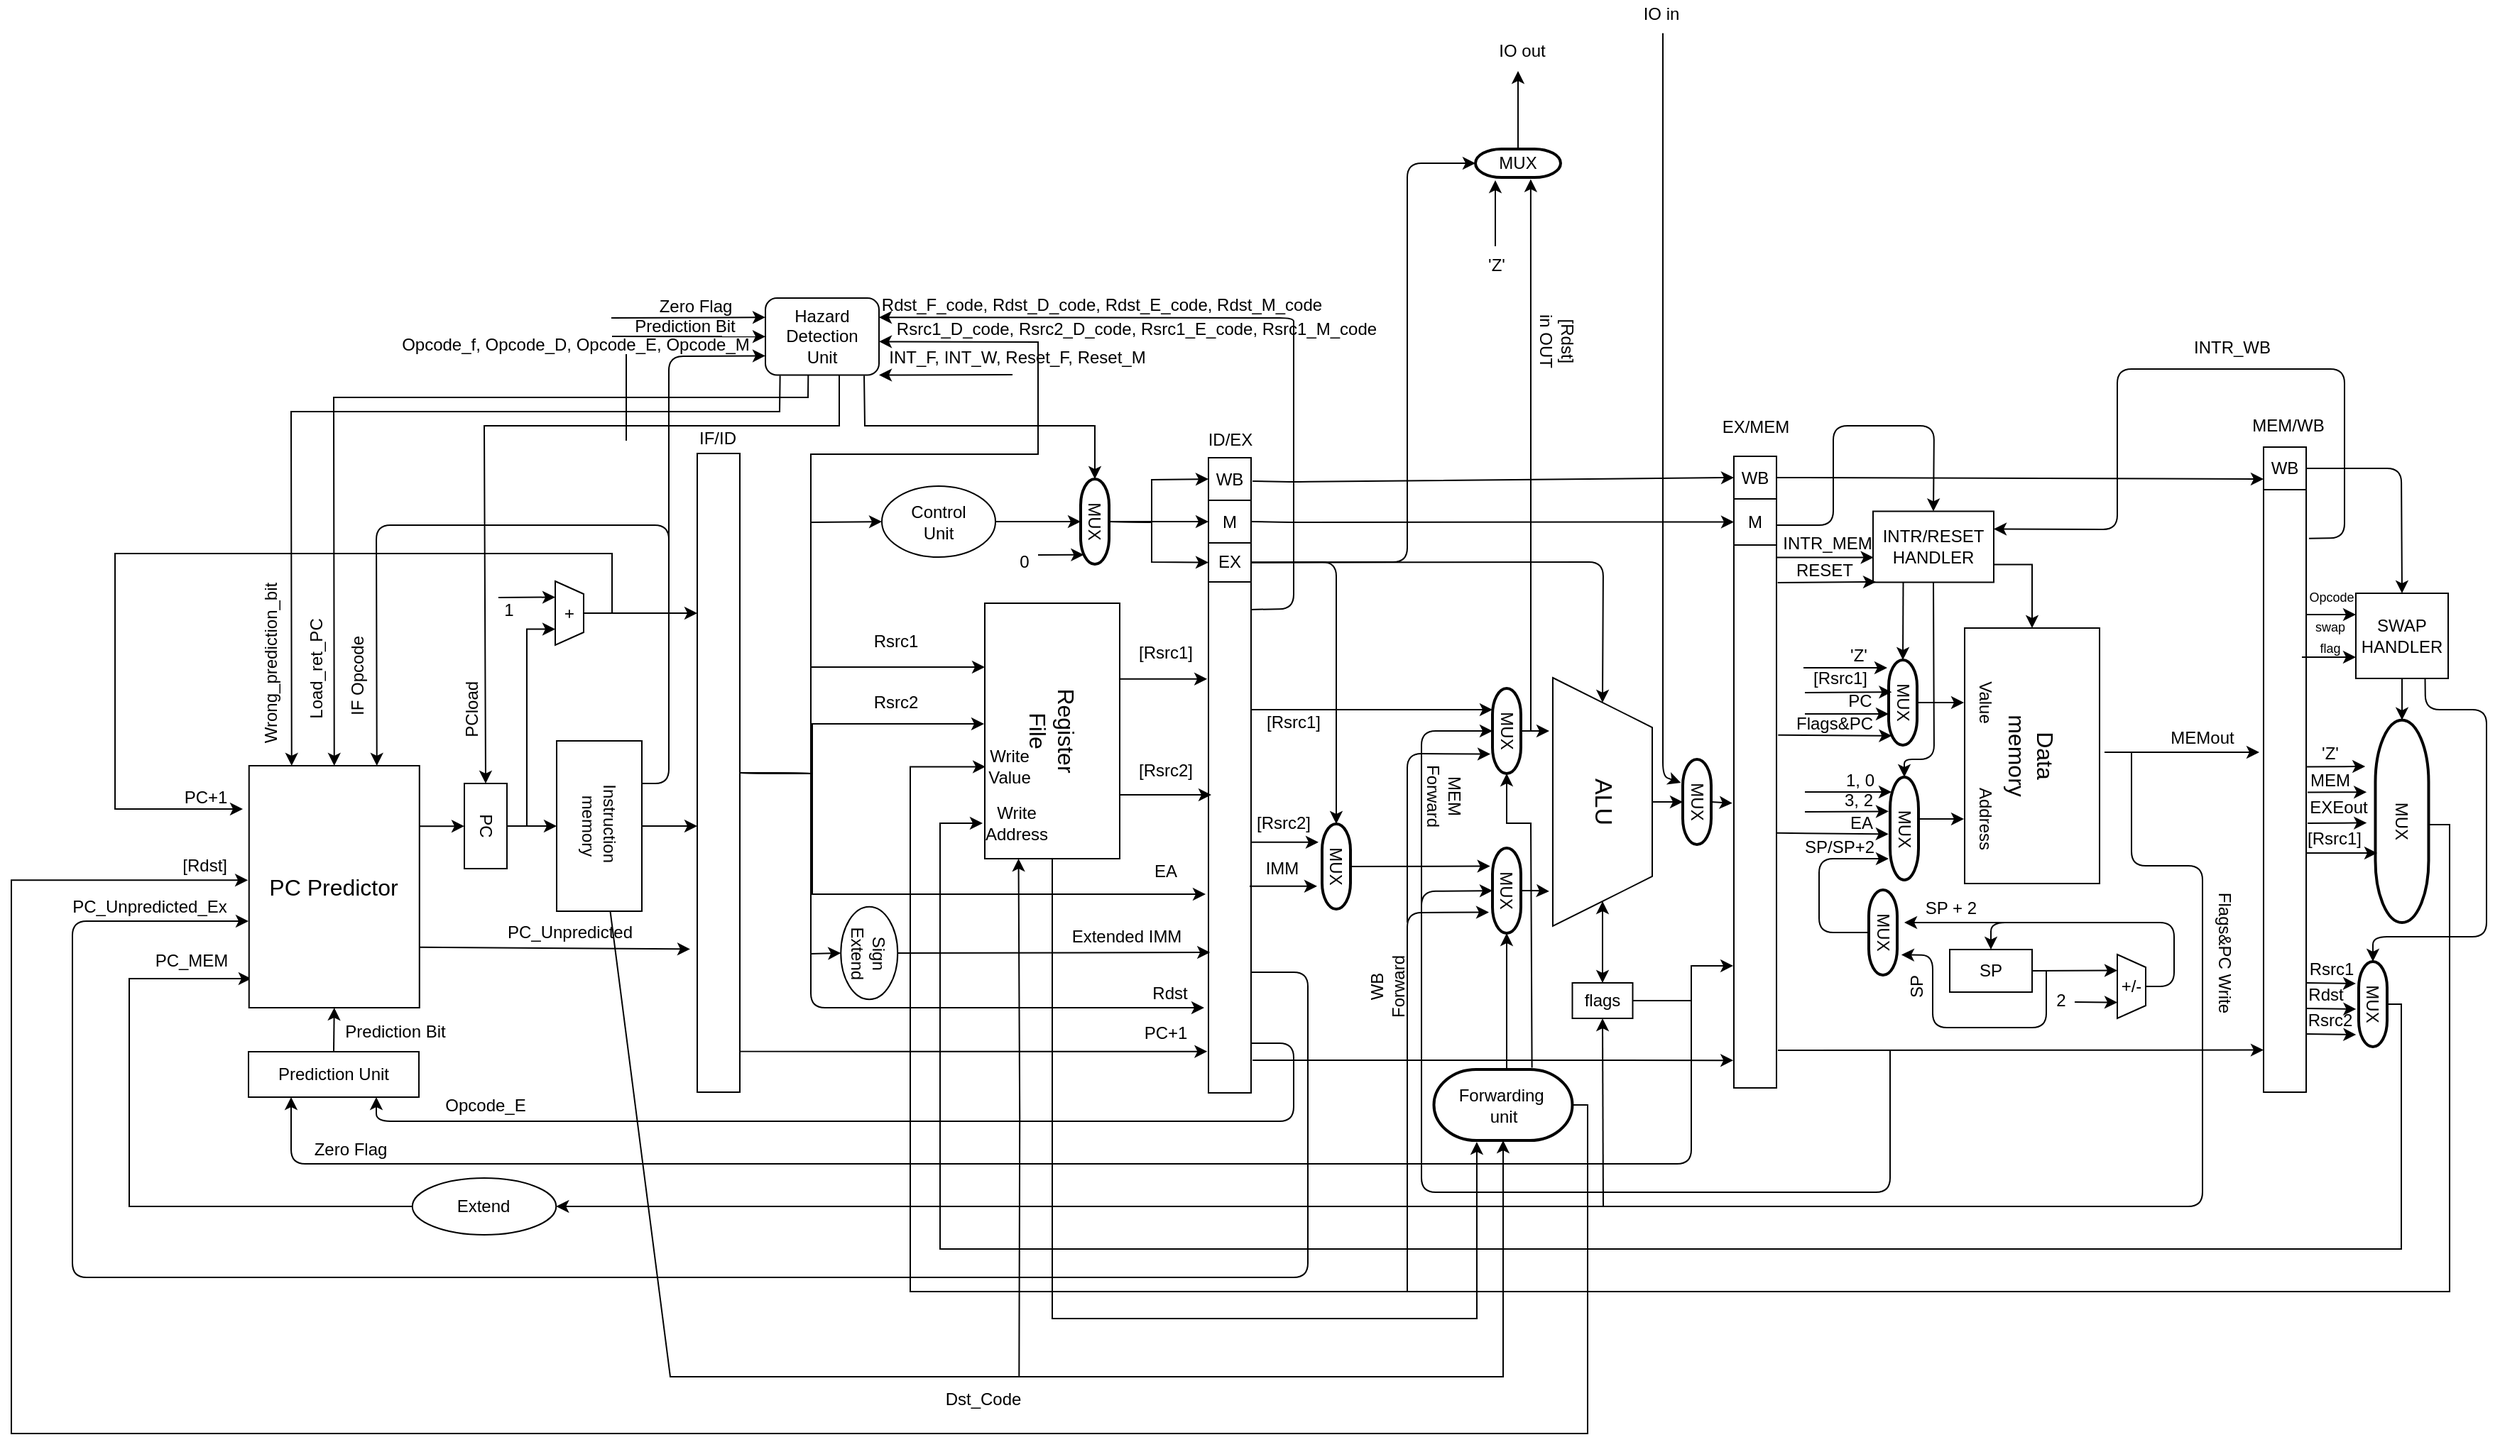 <mxfile version="13.1.3" type="device"><diagram id="TWeVAAS3QFe6CNMWZSkl" name="Page-1"><mxGraphModel dx="1515" dy="1396" grid="1" gridSize="10" guides="1" tooltips="1" connect="1" arrows="1" fold="1" page="1" pageScale="1" pageWidth="850" pageHeight="1100" math="0" shadow="0"><root><mxCell id="0"/><mxCell id="1" parent="0"/><mxCell id="G6azwvXTqnyDlDrVElVD-71" style="edgeStyle=orthogonalEdgeStyle;rounded=0;orthogonalLoop=1;jettySize=auto;html=1;exitX=0.5;exitY=0;exitDx=0;exitDy=0;" parent="1" source="XJ2KMkvr2RUvpJ83WS5a-1" target="XJ2KMkvr2RUvpJ83WS5a-10" edge="1"><mxGeometry relative="1" as="geometry"><Array as="points"><mxPoint x="260" y="452"/><mxPoint x="260" y="452"/></Array></mxGeometry></mxCell><mxCell id="csI7Ul61_pZ5iEC-Ocrh-2" style="edgeStyle=orthogonalEdgeStyle;rounded=0;orthogonalLoop=1;jettySize=auto;html=1;entryX=0.5;entryY=1;entryDx=0;entryDy=0;entryPerimeter=0;" parent="1" source="XJ2KMkvr2RUvpJ83WS5a-1" target="XJ2KMkvr2RUvpJ83WS5a-37" edge="1"><mxGeometry relative="1" as="geometry"><mxPoint x="260" y="844" as="targetPoint"/><Array as="points"><mxPoint x="261" y="452"/><mxPoint x="261" y="840"/><mxPoint x="847" y="840"/></Array></mxGeometry></mxCell><mxCell id="csI7Ul61_pZ5iEC-Ocrh-3" value="Dst_Code" style="text;html=1;align=center;verticalAlign=middle;resizable=0;points=[];" parent="csI7Ul61_pZ5iEC-Ocrh-2" connectable="0" vertex="1"><mxGeometry x="0.025" y="-1" relative="1" as="geometry"><mxPoint x="-5.47" y="14.94" as="offset"/></mxGeometry></mxCell><mxCell id="XJ2KMkvr2RUvpJ83WS5a-1" value="Instruction&amp;nbsp;&lt;br&gt;memory" style="rounded=0;whiteSpace=wrap;html=1;rotation=90;" parent="1" vertex="1"><mxGeometry x="151" y="422" width="120" height="60" as="geometry"/></mxCell><mxCell id="G6azwvXTqnyDlDrVElVD-64" style="edgeStyle=orthogonalEdgeStyle;rounded=0;orthogonalLoop=1;jettySize=auto;html=1;exitX=0.5;exitY=0;exitDx=0;exitDy=0;entryX=0.5;entryY=1;entryDx=0;entryDy=0;" parent="1" source="XJ2KMkvr2RUvpJ83WS5a-2" target="XJ2KMkvr2RUvpJ83WS5a-1" edge="1"><mxGeometry relative="1" as="geometry"/></mxCell><mxCell id="G6azwvXTqnyDlDrVElVD-65" style="edgeStyle=orthogonalEdgeStyle;rounded=0;orthogonalLoop=1;jettySize=auto;html=1;exitX=0.5;exitY=0;exitDx=0;exitDy=0;entryX=0.75;entryY=1;entryDx=0;entryDy=0;" parent="1" source="XJ2KMkvr2RUvpJ83WS5a-2" target="XJ2KMkvr2RUvpJ83WS5a-7" edge="1"><mxGeometry relative="1" as="geometry"><Array as="points"><mxPoint x="160" y="452"/><mxPoint x="160" y="313"/></Array></mxGeometry></mxCell><mxCell id="XJ2KMkvr2RUvpJ83WS5a-2" value="PC" style="rounded=0;whiteSpace=wrap;html=1;rotation=90;" parent="1" vertex="1"><mxGeometry x="101" y="437" width="60" height="30" as="geometry"/></mxCell><mxCell id="G6azwvXTqnyDlDrVElVD-66" style="edgeStyle=orthogonalEdgeStyle;rounded=0;orthogonalLoop=1;jettySize=auto;html=1;exitX=0.5;exitY=0;exitDx=0;exitDy=0;" parent="1" source="XJ2KMkvr2RUvpJ83WS5a-7" edge="1"><mxGeometry relative="1" as="geometry"><Array as="points"><mxPoint x="220" y="302"/><mxPoint x="220" y="260"/><mxPoint x="-130" y="260"/><mxPoint x="-130" y="440"/></Array><mxPoint x="-40" y="440" as="targetPoint"/></mxGeometry></mxCell><mxCell id="G6azwvXTqnyDlDrVElVD-132" style="edgeStyle=none;rounded=0;orthogonalLoop=1;jettySize=auto;html=1;exitX=0.5;exitY=0;exitDx=0;exitDy=0;entryX=0;entryY=0.25;entryDx=0;entryDy=0;" parent="1" source="XJ2KMkvr2RUvpJ83WS5a-7" target="XJ2KMkvr2RUvpJ83WS5a-10" edge="1"><mxGeometry relative="1" as="geometry"/></mxCell><mxCell id="XJ2KMkvr2RUvpJ83WS5a-7" value="+" style="shape=trapezoid;perimeter=trapezoidPerimeter;whiteSpace=wrap;html=1;rotation=90;" parent="1" vertex="1"><mxGeometry x="167.5" y="292" width="45" height="20" as="geometry"/></mxCell><mxCell id="G6azwvXTqnyDlDrVElVD-104" style="edgeStyle=orthogonalEdgeStyle;rounded=0;orthogonalLoop=1;jettySize=auto;html=1;exitX=1;exitY=0.75;exitDx=0;exitDy=0;entryX=-0.027;entryY=0.919;entryDx=0;entryDy=0;entryPerimeter=0;" parent="1" source="XJ2KMkvr2RUvpJ83WS5a-10" target="XJ2KMkvr2RUvpJ83WS5a-12" edge="1"><mxGeometry relative="1" as="geometry"><Array as="points"><mxPoint x="310" y="611"/></Array></mxGeometry></mxCell><mxCell id="G6azwvXTqnyDlDrVElVD-134" style="edgeStyle=none;rounded=0;orthogonalLoop=1;jettySize=auto;html=1;exitX=1;exitY=0.5;exitDx=0;exitDy=0;entryX=0.25;entryY=1;entryDx=0;entryDy=0;" parent="1" source="XJ2KMkvr2RUvpJ83WS5a-10" target="XJ2KMkvr2RUvpJ83WS5a-18" edge="1"><mxGeometry relative="1" as="geometry"><mxPoint x="479" y="390" as="targetPoint"/><Array as="points"><mxPoint x="360" y="415"/><mxPoint x="360" y="340"/></Array></mxGeometry></mxCell><mxCell id="G6azwvXTqnyDlDrVElVD-135" style="edgeStyle=none;rounded=0;orthogonalLoop=1;jettySize=auto;html=1;exitX=1;exitY=0.5;exitDx=0;exitDy=0;entryX=0;entryY=0.5;entryDx=0;entryDy=0;" parent="1" source="XJ2KMkvr2RUvpJ83WS5a-10" target="XJ2KMkvr2RUvpJ83WS5a-17" edge="1"><mxGeometry relative="1" as="geometry"><Array as="points"><mxPoint x="360" y="415"/><mxPoint x="360" y="238"/></Array></mxGeometry></mxCell><mxCell id="G6azwvXTqnyDlDrVElVD-136" style="edgeStyle=none;rounded=0;orthogonalLoop=1;jettySize=auto;html=1;exitX=1;exitY=0.5;exitDx=0;exitDy=0;entryX=0.5;entryY=1;entryDx=0;entryDy=0;" parent="1" source="XJ2KMkvr2RUvpJ83WS5a-10" target="XJ2KMkvr2RUvpJ83WS5a-21" edge="1"><mxGeometry relative="1" as="geometry"><Array as="points"><mxPoint x="360" y="415"/><mxPoint x="360" y="542"/></Array></mxGeometry></mxCell><mxCell id="G6azwvXTqnyDlDrVElVD-137" style="edgeStyle=none;rounded=0;orthogonalLoop=1;jettySize=auto;html=1;exitX=1;exitY=0.5;exitDx=0;exitDy=0;" parent="1" edge="1"><mxGeometry relative="1" as="geometry"><mxPoint x="311" y="414.5" as="sourcePoint"/><mxPoint x="638" y="500" as="targetPoint"/><Array as="points"><mxPoint x="361" y="415"/><mxPoint x="361" y="440"/><mxPoint x="361" y="500"/><mxPoint x="601" y="500"/></Array></mxGeometry></mxCell><mxCell id="G6azwvXTqnyDlDrVElVD-139" style="edgeStyle=none;rounded=0;orthogonalLoop=1;jettySize=auto;html=1;exitX=1;exitY=0.5;exitDx=0;exitDy=0;" parent="1" edge="1"><mxGeometry relative="1" as="geometry"><mxPoint x="311" y="414.5" as="sourcePoint"/><mxPoint x="482" y="380" as="targetPoint"/><Array as="points"><mxPoint x="361" y="415"/><mxPoint x="361" y="380"/></Array></mxGeometry></mxCell><mxCell id="G6azwvXTqnyDlDrVElVD-213" style="edgeStyle=none;rounded=0;orthogonalLoop=1;jettySize=auto;html=1;exitX=1;exitY=0.5;exitDx=0;exitDy=0;entryX=1;entryY=0.75;entryDx=0;entryDy=0;" parent="1" source="XJ2KMkvr2RUvpJ83WS5a-10" edge="1"><mxGeometry relative="1" as="geometry"><Array as="points"><mxPoint x="360" y="415"/><mxPoint x="360" y="190"/><mxPoint x="520" y="190"/><mxPoint x="520" y="111"/></Array><mxPoint x="408" y="110.688" as="targetPoint"/><mxPoint x="310" y="404.5" as="sourcePoint"/></mxGeometry></mxCell><mxCell id="XJ2KMkvr2RUvpJ83WS5a-10" value="" style="rounded=0;whiteSpace=wrap;html=1;" parent="1" vertex="1"><mxGeometry x="280" y="189.5" width="30" height="450" as="geometry"/></mxCell><mxCell id="G6azwvXTqnyDlDrVElVD-81" style="edgeStyle=orthogonalEdgeStyle;rounded=0;orthogonalLoop=1;jettySize=auto;html=1;exitX=1;exitY=0.25;exitDx=0;exitDy=0;entryX=0.25;entryY=1;entryDx=0;entryDy=0;entryPerimeter=0;" parent="1" source="XJ2KMkvr2RUvpJ83WS5a-12" target="XJ2KMkvr2RUvpJ83WS5a-29" edge="1"><mxGeometry relative="1" as="geometry"><mxPoint x="770" y="370" as="targetPoint"/><Array as="points"/></mxGeometry></mxCell><mxCell id="XJ2KMkvr2RUvpJ83WS5a-12" value="" style="rounded=0;whiteSpace=wrap;html=1;" parent="1" vertex="1"><mxGeometry x="640" y="280" width="30" height="360" as="geometry"/></mxCell><mxCell id="XJ2KMkvr2RUvpJ83WS5a-14" value="" style="rounded=0;whiteSpace=wrap;html=1;" parent="1" vertex="1"><mxGeometry x="1010" y="240" width="30" height="396.5" as="geometry"/></mxCell><mxCell id="G6azwvXTqnyDlDrVElVD-59" style="edgeStyle=orthogonalEdgeStyle;rounded=0;orthogonalLoop=1;jettySize=auto;html=1;exitX=0.5;exitY=0;exitDx=0;exitDy=0;exitPerimeter=0;" parent="1" source="CtUG8qKDbPuaFCdF4vzY-92" edge="1"><mxGeometry relative="1" as="geometry"><mxPoint x="481" y="450" as="targetPoint"/><mxPoint x="1411.0" y="527" as="sourcePoint"/><Array as="points"><mxPoint x="1480" y="578"/><mxPoint x="1480" y="750"/><mxPoint x="451" y="750"/><mxPoint x="451" y="450"/></Array></mxGeometry></mxCell><mxCell id="XJ2KMkvr2RUvpJ83WS5a-15" value="" style="rounded=0;whiteSpace=wrap;html=1;" parent="1" vertex="1"><mxGeometry x="1383" y="189.5" width="30" height="450" as="geometry"/></mxCell><mxCell id="G6azwvXTqnyDlDrVElVD-206" style="edgeStyle=none;rounded=0;orthogonalLoop=1;jettySize=auto;html=1;exitX=0.869;exitY=1.008;exitDx=0;exitDy=0;entryX=0;entryY=0.5;entryDx=0;entryDy=0;entryPerimeter=0;exitPerimeter=0;" parent="1" source="XJ2KMkvr2RUvpJ83WS5a-16" target="G6azwvXTqnyDlDrVElVD-172" edge="1"><mxGeometry relative="1" as="geometry"><mxPoint x="550" y="136.25" as="targetPoint"/><Array as="points"><mxPoint x="398" y="170"/><mxPoint x="560" y="170"/></Array></mxGeometry></mxCell><mxCell id="G6azwvXTqnyDlDrVElVD-210" style="edgeStyle=none;rounded=0;orthogonalLoop=1;jettySize=auto;html=1;exitX=0.377;exitY=0.997;exitDx=0;exitDy=0;entryX=0.5;entryY=0;entryDx=0;entryDy=0;exitPerimeter=0;" parent="1" source="XJ2KMkvr2RUvpJ83WS5a-16" target="CtUG8qKDbPuaFCdF4vzY-10" edge="1"><mxGeometry relative="1" as="geometry"><Array as="points"><mxPoint x="358" y="150"/><mxPoint x="24" y="150"/></Array><mxPoint x="30" y="410" as="targetPoint"/></mxGeometry></mxCell><mxCell id="G6azwvXTqnyDlDrVElVD-211" style="edgeStyle=none;rounded=0;orthogonalLoop=1;jettySize=auto;html=1;exitX=0.65;exitY=0.998;exitDx=0;exitDy=0;entryX=0;entryY=0.5;entryDx=0;entryDy=0;exitPerimeter=0;" parent="1" source="XJ2KMkvr2RUvpJ83WS5a-16" target="XJ2KMkvr2RUvpJ83WS5a-2" edge="1"><mxGeometry relative="1" as="geometry"><Array as="points"><mxPoint x="380" y="170"/><mxPoint x="130" y="170"/></Array></mxGeometry></mxCell><mxCell id="XJ2KMkvr2RUvpJ83WS5a-16" value="Hazard&lt;br&gt;Detection&lt;br&gt;Unit" style="rounded=1;whiteSpace=wrap;html=1;" parent="1" vertex="1"><mxGeometry x="328" y="80" width="80" height="54.25" as="geometry"/></mxCell><mxCell id="G6azwvXTqnyDlDrVElVD-156" style="edgeStyle=none;rounded=0;orthogonalLoop=1;jettySize=auto;html=1;exitX=1;exitY=0.5;exitDx=0;exitDy=0;entryX=0.5;entryY=1;entryDx=0;entryDy=0;entryPerimeter=0;" parent="1" source="XJ2KMkvr2RUvpJ83WS5a-17" target="G6azwvXTqnyDlDrVElVD-172" edge="1"><mxGeometry relative="1" as="geometry"><mxPoint x="550" y="238" as="targetPoint"/></mxGeometry></mxCell><mxCell id="XJ2KMkvr2RUvpJ83WS5a-17" value="Control&lt;br&gt;Unit" style="ellipse;whiteSpace=wrap;html=1;rotation=0;" parent="1" vertex="1"><mxGeometry x="410" y="212.5" width="80" height="50" as="geometry"/></mxCell><mxCell id="G6azwvXTqnyDlDrVElVD-99" style="edgeStyle=orthogonalEdgeStyle;rounded=0;orthogonalLoop=1;jettySize=auto;html=1;exitX=0.25;exitY=0;exitDx=0;exitDy=0;entryX=-0.031;entryY=0.19;entryDx=0;entryDy=0;entryPerimeter=0;" parent="1" source="XJ2KMkvr2RUvpJ83WS5a-18" target="XJ2KMkvr2RUvpJ83WS5a-12" edge="1"><mxGeometry relative="1" as="geometry"><Array as="points"><mxPoint x="578" y="348"/></Array></mxGeometry></mxCell><mxCell id="G6azwvXTqnyDlDrVElVD-100" style="edgeStyle=orthogonalEdgeStyle;rounded=0;orthogonalLoop=1;jettySize=auto;html=1;exitX=0.75;exitY=0;exitDx=0;exitDy=0;" parent="1" source="XJ2KMkvr2RUvpJ83WS5a-18" edge="1"><mxGeometry relative="1" as="geometry"><mxPoint x="642" y="430" as="targetPoint"/><Array as="points"><mxPoint x="642" y="430"/></Array></mxGeometry></mxCell><mxCell id="csI7Ul61_pZ5iEC-Ocrh-9" style="edgeStyle=orthogonalEdgeStyle;rounded=0;orthogonalLoop=1;jettySize=auto;html=1;exitX=1;exitY=0.75;exitDx=0;exitDy=0;entryX=1;entryY=0.75;entryDx=0;entryDy=0;" parent="1" target="XJ2KMkvr2RUvpJ83WS5a-18" edge="1"><mxGeometry relative="1" as="geometry"><mxPoint x="506.647" y="840" as="sourcePoint"/></mxGeometry></mxCell><mxCell id="csI7Ul61_pZ5iEC-Ocrh-10" style="edgeStyle=orthogonalEdgeStyle;rounded=0;orthogonalLoop=1;jettySize=auto;html=1;exitX=1;exitY=0.5;exitDx=0;exitDy=0;entryX=0.31;entryY=1.021;entryDx=0;entryDy=0;entryPerimeter=0;" parent="1" source="XJ2KMkvr2RUvpJ83WS5a-18" target="XJ2KMkvr2RUvpJ83WS5a-37" edge="1"><mxGeometry relative="1" as="geometry"><mxPoint x="620" y="1123.529" as="targetPoint"/><Array as="points"><mxPoint x="530" y="799"/><mxPoint x="829" y="799"/></Array></mxGeometry></mxCell><mxCell id="XJ2KMkvr2RUvpJ83WS5a-18" value="&lt;font style=&quot;font-size: 16px&quot;&gt;Register&lt;br&gt;File&lt;br&gt;&lt;/font&gt;" style="rounded=0;whiteSpace=wrap;html=1;rotation=90;" parent="1" vertex="1"><mxGeometry x="440" y="337.5" width="180" height="95" as="geometry"/></mxCell><mxCell id="G6azwvXTqnyDlDrVElVD-131" style="edgeStyle=none;rounded=0;orthogonalLoop=1;jettySize=auto;html=1;exitX=0.5;exitY=0;exitDx=0;exitDy=0;entryX=0.037;entryY=0.725;entryDx=0;entryDy=0;entryPerimeter=0;" parent="1" source="XJ2KMkvr2RUvpJ83WS5a-21" target="XJ2KMkvr2RUvpJ83WS5a-12" edge="1"><mxGeometry relative="1" as="geometry"/></mxCell><mxCell id="XJ2KMkvr2RUvpJ83WS5a-21" value="Sign&lt;br&gt;Extend" style="ellipse;whiteSpace=wrap;html=1;rotation=90;" parent="1" vertex="1"><mxGeometry x="368.5" y="521.5" width="65.25" height="40" as="geometry"/></mxCell><mxCell id="XJ2KMkvr2RUvpJ83WS5a-26" value="EX" style="rounded=0;whiteSpace=wrap;html=1;" parent="1" vertex="1"><mxGeometry x="640" y="252.5" width="30" height="27.5" as="geometry"/></mxCell><mxCell id="XJ2KMkvr2RUvpJ83WS5a-27" value="M" style="rounded=0;whiteSpace=wrap;html=1;" parent="1" vertex="1"><mxGeometry x="640" y="222.5" width="30" height="30" as="geometry"/></mxCell><mxCell id="XJ2KMkvr2RUvpJ83WS5a-28" value="WB" style="rounded=0;whiteSpace=wrap;html=1;" parent="1" vertex="1"><mxGeometry x="640" y="192.5" width="30" height="30" as="geometry"/></mxCell><mxCell id="G6azwvXTqnyDlDrVElVD-76" style="edgeStyle=orthogonalEdgeStyle;rounded=0;orthogonalLoop=1;jettySize=auto;html=1;exitX=0.5;exitY=0;exitDx=0;exitDy=0;exitPerimeter=0;" parent="1" source="XJ2KMkvr2RUvpJ83WS5a-29" edge="1"><mxGeometry relative="1" as="geometry"><mxPoint x="880" y="385" as="targetPoint"/></mxGeometry></mxCell><mxCell id="XJ2KMkvr2RUvpJ83WS5a-29" value="MUX" style="strokeWidth=2;html=1;shape=mxgraph.flowchart.terminator;whiteSpace=wrap;rotation=90;" parent="1" vertex="1"><mxGeometry x="820" y="375" width="60" height="20" as="geometry"/></mxCell><mxCell id="G6azwvXTqnyDlDrVElVD-77" style="edgeStyle=orthogonalEdgeStyle;rounded=0;orthogonalLoop=1;jettySize=auto;html=1;exitX=0.5;exitY=0;exitDx=0;exitDy=0;exitPerimeter=0;entryX=0.86;entryY=1.036;entryDx=0;entryDy=0;entryPerimeter=0;" parent="1" source="XJ2KMkvr2RUvpJ83WS5a-30" target="XJ2KMkvr2RUvpJ83WS5a-32" edge="1"><mxGeometry relative="1" as="geometry"><Array as="points"><mxPoint x="870" y="498"/><mxPoint x="870" y="498"/></Array></mxGeometry></mxCell><mxCell id="XJ2KMkvr2RUvpJ83WS5a-30" value="MUX" style="strokeWidth=2;html=1;shape=mxgraph.flowchart.terminator;whiteSpace=wrap;rotation=90;" parent="1" vertex="1"><mxGeometry x="820" y="487.5" width="60" height="20" as="geometry"/></mxCell><mxCell id="G6azwvXTqnyDlDrVElVD-101" style="edgeStyle=orthogonalEdgeStyle;rounded=0;orthogonalLoop=1;jettySize=auto;html=1;exitX=1;exitY=0.5;exitDx=0;exitDy=0;entryX=0.5;entryY=0;entryDx=0;entryDy=0;" parent="1" source="XJ2KMkvr2RUvpJ83WS5a-32" target="XJ2KMkvr2RUvpJ83WS5a-49" edge="1"><mxGeometry relative="1" as="geometry"/></mxCell><mxCell id="X16dgGKjPWElld13MoxR-9" style="edgeStyle=orthogonalEdgeStyle;rounded=0;orthogonalLoop=1;jettySize=auto;html=1;exitX=0.5;exitY=0;exitDx=0;exitDy=0;entryX=0.5;entryY=1;entryDx=0;entryDy=0;entryPerimeter=0;" parent="1" source="XJ2KMkvr2RUvpJ83WS5a-32" target="X16dgGKjPWElld13MoxR-7" edge="1"><mxGeometry relative="1" as="geometry"/></mxCell><mxCell id="XJ2KMkvr2RUvpJ83WS5a-32" value="&lt;font style=&quot;font-size: 17px&quot;&gt;ALU&lt;/font&gt;" style="shape=trapezoid;perimeter=trapezoidPerimeter;whiteSpace=wrap;html=1;rotation=90;" parent="1" vertex="1"><mxGeometry x="830" y="400" width="175" height="70" as="geometry"/></mxCell><mxCell id="G6azwvXTqnyDlDrVElVD-168" style="edgeStyle=none;rounded=0;orthogonalLoop=1;jettySize=auto;html=1;exitX=0.739;exitY=-0.025;exitDx=0;exitDy=0;exitPerimeter=0;entryX=1;entryY=0.5;entryDx=0;entryDy=0;entryPerimeter=0;" parent="1" target="XJ2KMkvr2RUvpJ83WS5a-29" edge="1"><mxGeometry relative="1" as="geometry"><mxPoint x="860" y="430" as="targetPoint"/><Array as="points"><mxPoint x="867" y="450"/><mxPoint x="850" y="450"/></Array><mxPoint x="867.803" y="622.25" as="sourcePoint"/></mxGeometry></mxCell><mxCell id="G6azwvXTqnyDlDrVElVD-169" style="edgeStyle=none;rounded=0;orthogonalLoop=1;jettySize=auto;html=1;entryX=1;entryY=0.5;entryDx=0;entryDy=0;entryPerimeter=0;" parent="1" target="XJ2KMkvr2RUvpJ83WS5a-30" edge="1"><mxGeometry relative="1" as="geometry"><mxPoint x="798.667" y="560" as="targetPoint"/><Array as="points"/><mxPoint x="850" y="629" as="sourcePoint"/></mxGeometry></mxCell><mxCell id="csI7Ul61_pZ5iEC-Ocrh-11" style="edgeStyle=orthogonalEdgeStyle;rounded=0;orthogonalLoop=1;jettySize=auto;html=1;exitX=1;exitY=0.5;exitDx=0;exitDy=0;exitPerimeter=0;entryX=-0.007;entryY=0.473;entryDx=0;entryDy=0;entryPerimeter=0;" parent="1" source="XJ2KMkvr2RUvpJ83WS5a-37" target="CtUG8qKDbPuaFCdF4vzY-10" edge="1"><mxGeometry relative="1" as="geometry"><mxPoint x="-40" y="490" as="targetPoint"/><Array as="points"><mxPoint x="907" y="648"/><mxPoint x="907" y="880"/><mxPoint x="-203" y="880"/><mxPoint x="-203" y="490"/></Array><mxPoint x="893.25" y="648.5" as="sourcePoint"/></mxGeometry></mxCell><mxCell id="XJ2KMkvr2RUvpJ83WS5a-37" value="Forwarding&amp;nbsp;&lt;br&gt;unit" style="strokeWidth=2;html=1;shape=mxgraph.flowchart.terminator;whiteSpace=wrap;rotation=0;" parent="1" vertex="1"><mxGeometry x="798.75" y="623.5" width="97.5" height="50" as="geometry"/></mxCell><mxCell id="XJ2KMkvr2RUvpJ83WS5a-42" value="M" style="rounded=0;whiteSpace=wrap;html=1;" parent="1" vertex="1"><mxGeometry x="1010" y="221.5" width="30" height="32.5" as="geometry"/></mxCell><mxCell id="G6azwvXTqnyDlDrVElVD-147" style="edgeStyle=none;rounded=0;orthogonalLoop=1;jettySize=auto;html=1;exitX=1;exitY=0.5;exitDx=0;exitDy=0;entryX=0;entryY=0.75;entryDx=0;entryDy=0;" parent="1" source="XJ2KMkvr2RUvpJ83WS5a-43" target="XJ2KMkvr2RUvpJ83WS5a-45" edge="1"><mxGeometry relative="1" as="geometry"/></mxCell><mxCell id="XJ2KMkvr2RUvpJ83WS5a-43" value="WB" style="rounded=0;whiteSpace=wrap;html=1;" parent="1" vertex="1"><mxGeometry x="1010" y="191.5" width="30" height="30" as="geometry"/></mxCell><mxCell id="XJ2KMkvr2RUvpJ83WS5a-44" value="&lt;font style=&quot;font-size: 16px&quot;&gt;Data&lt;br&gt;memory&lt;br&gt;&lt;/font&gt;" style="rounded=0;whiteSpace=wrap;html=1;rotation=90;" parent="1" vertex="1"><mxGeometry x="1130" y="355" width="180" height="95" as="geometry"/></mxCell><mxCell id="XJ2KMkvr2RUvpJ83WS5a-45" value="WB" style="rounded=0;whiteSpace=wrap;html=1;" parent="1" vertex="1"><mxGeometry x="1383" y="185" width="30" height="30" as="geometry"/></mxCell><mxCell id="G6azwvXTqnyDlDrVElVD-56" style="edgeStyle=orthogonalEdgeStyle;rounded=0;orthogonalLoop=1;jettySize=auto;html=1;exitX=0.5;exitY=0;exitDx=0;exitDy=0;exitPerimeter=0;entryX=0.64;entryY=0.994;entryDx=0;entryDy=0;entryPerimeter=0;" parent="1" source="XJ2KMkvr2RUvpJ83WS5a-46" target="XJ2KMkvr2RUvpJ83WS5a-18" edge="1"><mxGeometry relative="1" as="geometry"><mxPoint x="460" y="410" as="targetPoint"/><Array as="points"><mxPoint x="1514" y="451"/><mxPoint x="1514" y="780"/><mxPoint x="430" y="780"/><mxPoint x="430" y="410"/></Array></mxGeometry></mxCell><mxCell id="XJ2KMkvr2RUvpJ83WS5a-46" value="MUX" style="strokeWidth=2;html=1;shape=mxgraph.flowchart.terminator;whiteSpace=wrap;rotation=90;" parent="1" vertex="1"><mxGeometry x="1409.18" y="429.95" width="142.62" height="37.5" as="geometry"/></mxCell><mxCell id="XJ2KMkvr2RUvpJ83WS5a-48" value="SP" style="rounded=0;whiteSpace=wrap;html=1;rotation=0;" parent="1" vertex="1"><mxGeometry x="1162" y="539" width="58" height="30" as="geometry"/></mxCell><mxCell id="G6azwvXTqnyDlDrVElVD-78" style="edgeStyle=orthogonalEdgeStyle;rounded=0;orthogonalLoop=1;jettySize=auto;html=1;exitX=0.5;exitY=0;exitDx=0;exitDy=0;entryX=1;entryY=0.5;entryDx=0;entryDy=0;" parent="1" source="XJ2KMkvr2RUvpJ83WS5a-49" target="XJ2KMkvr2RUvpJ83WS5a-32" edge="1"><mxGeometry relative="1" as="geometry"><Array as="points"><mxPoint x="918" y="560"/><mxPoint x="918" y="540"/></Array></mxGeometry></mxCell><mxCell id="G6azwvXTqnyDlDrVElVD-102" style="edgeStyle=orthogonalEdgeStyle;rounded=0;orthogonalLoop=1;jettySize=auto;html=1;exitX=1;exitY=0.5;exitDx=0;exitDy=0;entryX=-0.014;entryY=0.783;entryDx=0;entryDy=0;entryPerimeter=0;" parent="1" source="XJ2KMkvr2RUvpJ83WS5a-49" target="XJ2KMkvr2RUvpJ83WS5a-14" edge="1"><mxGeometry relative="1" as="geometry"><Array as="points"><mxPoint x="980" y="575"/><mxPoint x="980" y="551"/></Array></mxGeometry></mxCell><mxCell id="XJ2KMkvr2RUvpJ83WS5a-49" value="flags" style="rounded=0;whiteSpace=wrap;html=1;rotation=0;" parent="1" vertex="1"><mxGeometry x="896.25" y="562.5" width="42.5" height="25" as="geometry"/></mxCell><mxCell id="G6azwvXTqnyDlDrVElVD-1" value="IF/ID" style="text;html=1;align=center;verticalAlign=middle;resizable=0;points=[];autosize=1;" parent="1" vertex="1"><mxGeometry x="274" y="169.25" width="40" height="20" as="geometry"/></mxCell><mxCell id="G6azwvXTqnyDlDrVElVD-3" value="ID/EX" style="text;html=1;align=center;verticalAlign=middle;resizable=0;points=[];autosize=1;" parent="1" vertex="1"><mxGeometry x="630" y="170" width="50" height="20" as="geometry"/></mxCell><mxCell id="G6azwvXTqnyDlDrVElVD-4" value="EX/MEM" style="text;html=1;align=center;verticalAlign=middle;resizable=0;points=[];autosize=1;" parent="1" vertex="1"><mxGeometry x="995" y="161" width="60" height="20" as="geometry"/></mxCell><mxCell id="G6azwvXTqnyDlDrVElVD-5" value="MEM/WB" style="text;html=1;align=center;verticalAlign=middle;resizable=0;points=[];autosize=1;" parent="1" vertex="1"><mxGeometry x="1370" y="160.25" width="60" height="20" as="geometry"/></mxCell><mxCell id="G6azwvXTqnyDlDrVElVD-8" style="edgeStyle=none;rounded=0;orthogonalLoop=1;jettySize=auto;html=1;exitX=0.5;exitY=0;exitDx=0;exitDy=0;exitPerimeter=0;" parent="1" edge="1"><mxGeometry relative="1" as="geometry"><mxPoint x="1172" y="447" as="targetPoint"/><mxPoint x="1132.0" y="447" as="sourcePoint"/></mxGeometry></mxCell><mxCell id="G6azwvXTqnyDlDrVElVD-6" value="MUX" style="strokeWidth=2;html=1;shape=mxgraph.flowchart.terminator;whiteSpace=wrap;rotation=90;" parent="1" vertex="1"><mxGeometry x="1093.75" y="443.75" width="72.5" height="20" as="geometry"/></mxCell><mxCell id="G6azwvXTqnyDlDrVElVD-11" value="" style="endArrow=classic;html=1;entryX=0.595;entryY=0.955;entryDx=0;entryDy=0;entryPerimeter=0;exitX=1.069;exitY=0.547;exitDx=0;exitDy=0;exitPerimeter=0;" parent="1" edge="1"><mxGeometry width="50" height="50" relative="1" as="geometry"><mxPoint x="1040.07" y="456.885" as="sourcePoint"/><mxPoint x="1118.9" y="457.637" as="targetPoint"/></mxGeometry></mxCell><mxCell id="G6azwvXTqnyDlDrVElVD-13" value="+/-" style="shape=trapezoid;perimeter=trapezoidPerimeter;whiteSpace=wrap;html=1;rotation=0;direction=south;" parent="1" vertex="1"><mxGeometry x="1280" y="542.5" width="20" height="45" as="geometry"/></mxCell><mxCell id="G6azwvXTqnyDlDrVElVD-39" value="" style="endArrow=classic;html=1;entryX=0.75;entryY=1;entryDx=0;entryDy=0;" parent="1" target="G6azwvXTqnyDlDrVElVD-13" edge="1"><mxGeometry width="50" height="50" relative="1" as="geometry"><mxPoint x="1250" y="576" as="sourcePoint"/><mxPoint x="1080" y="720" as="targetPoint"/></mxGeometry></mxCell><mxCell id="G6azwvXTqnyDlDrVElVD-40" value="2" style="text;html=1;align=center;verticalAlign=middle;resizable=0;points=[];autosize=1;" parent="1" vertex="1"><mxGeometry x="1230" y="565" width="20" height="20" as="geometry"/></mxCell><mxCell id="G6azwvXTqnyDlDrVElVD-52" value="" style="endArrow=classic;html=1;entryX=0.789;entryY=1.084;entryDx=0;entryDy=0;entryPerimeter=0;" parent="1" edge="1"><mxGeometry width="50" height="50" relative="1" as="geometry"><mxPoint x="1414" y="450" as="sourcePoint"/><mxPoint x="1455.6" y="449.769" as="targetPoint"/></mxGeometry></mxCell><mxCell id="G6azwvXTqnyDlDrVElVD-54" value="" style="endArrow=classic;html=1;entryX=1;entryY=0.5;entryDx=0;entryDy=0;" parent="1" target="G6azwvXTqnyDlDrVElVD-95" edge="1"><mxGeometry width="50" height="50" relative="1" as="geometry"><mxPoint x="1290" y="400" as="sourcePoint"/><mxPoint x="40" y="470" as="targetPoint"/><Array as="points"><mxPoint x="1290" y="480"/><mxPoint x="1340" y="480"/><mxPoint x="1340" y="720"/><mxPoint x="220" y="720"/></Array></mxGeometry></mxCell><mxCell id="G6azwvXTqnyDlDrVElVD-62" value="" style="endArrow=classic;html=1;entryX=0;entryY=0.934;entryDx=0;entryDy=0;entryPerimeter=0;" parent="1" target="XJ2KMkvr2RUvpJ83WS5a-15" edge="1"><mxGeometry width="50" height="50" relative="1" as="geometry"><mxPoint x="1041" y="610" as="sourcePoint"/><mxPoint x="1240" y="630" as="targetPoint"/></mxGeometry></mxCell><mxCell id="G6azwvXTqnyDlDrVElVD-63" value="" style="endArrow=classic;html=1;entryX=-0.013;entryY=0.951;entryDx=0;entryDy=0;entryPerimeter=0;" parent="1" target="XJ2KMkvr2RUvpJ83WS5a-14" edge="1"><mxGeometry width="50" height="50" relative="1" as="geometry"><mxPoint x="671" y="617" as="sourcePoint"/><mxPoint x="1030" y="640" as="targetPoint"/></mxGeometry></mxCell><mxCell id="G6azwvXTqnyDlDrVElVD-68" value="" style="endArrow=classic;html=1;entryX=0.25;entryY=1;entryDx=0;entryDy=0;" parent="1" target="XJ2KMkvr2RUvpJ83WS5a-7" edge="1"><mxGeometry width="50" height="50" relative="1" as="geometry"><mxPoint x="140" y="291" as="sourcePoint"/><mxPoint x="440" y="270" as="targetPoint"/></mxGeometry></mxCell><mxCell id="G6azwvXTqnyDlDrVElVD-69" value="1" style="text;html=1;align=center;verticalAlign=middle;resizable=0;points=[];autosize=1;" parent="1" vertex="1"><mxGeometry x="137" y="290" width="20" height="20" as="geometry"/></mxCell><mxCell id="G6azwvXTqnyDlDrVElVD-84" value="" style="endArrow=classic;html=1;entryX=0.754;entryY=1.125;entryDx=0;entryDy=0;entryPerimeter=0;" parent="1" target="XJ2KMkvr2RUvpJ83WS5a-30" edge="1"><mxGeometry width="50" height="50" relative="1" as="geometry"><mxPoint x="780" y="780" as="sourcePoint"/><mxPoint x="800" y="512" as="targetPoint"/><Array as="points"><mxPoint x="780" y="513"/></Array></mxGeometry></mxCell><mxCell id="G6azwvXTqnyDlDrVElVD-85" value="" style="endArrow=classic;html=1;entryX=0.771;entryY=1.074;entryDx=0;entryDy=0;entryPerimeter=0;verticalAlign=middle;" parent="1" target="XJ2KMkvr2RUvpJ83WS5a-29" edge="1"><mxGeometry width="50" height="50" relative="1" as="geometry"><mxPoint x="780" y="520" as="sourcePoint"/><mxPoint x="400" y="620" as="targetPoint"/><Array as="points"><mxPoint x="780" y="401"/></Array></mxGeometry></mxCell><mxCell id="G6azwvXTqnyDlDrVElVD-96" style="edgeStyle=orthogonalEdgeStyle;rounded=0;orthogonalLoop=1;jettySize=auto;html=1;exitX=0;exitY=0.5;exitDx=0;exitDy=0;entryX=0.013;entryY=0.88;entryDx=0;entryDy=0;entryPerimeter=0;" parent="1" source="G6azwvXTqnyDlDrVElVD-95" target="CtUG8qKDbPuaFCdF4vzY-10" edge="1"><mxGeometry relative="1" as="geometry"><Array as="points"><mxPoint x="-120" y="720"/><mxPoint x="-120" y="560"/></Array><mxPoint x="-160" y="570" as="targetPoint"/></mxGeometry></mxCell><mxCell id="G6azwvXTqnyDlDrVElVD-95" value="Extend" style="ellipse;whiteSpace=wrap;html=1;rotation=0;" parent="1" vertex="1"><mxGeometry x="79.38" y="700" width="101.25" height="40" as="geometry"/></mxCell><mxCell id="G6azwvXTqnyDlDrVElVD-97" value="" style="endArrow=classic;html=1;entryX=0.5;entryY=1;entryDx=0;entryDy=0;" parent="1" target="XJ2KMkvr2RUvpJ83WS5a-49" edge="1"><mxGeometry width="50" height="50" relative="1" as="geometry"><mxPoint x="918" y="720" as="sourcePoint"/><mxPoint x="810" y="370" as="targetPoint"/></mxGeometry></mxCell><mxCell id="G6azwvXTqnyDlDrVElVD-160" style="edgeStyle=none;rounded=0;orthogonalLoop=1;jettySize=auto;html=1;exitX=0.5;exitY=0;exitDx=0;exitDy=0;exitPerimeter=0;" parent="1" source="G6azwvXTqnyDlDrVElVD-159" edge="1"><mxGeometry relative="1" as="geometry"><mxPoint x="1172" y="365" as="targetPoint"/></mxGeometry></mxCell><mxCell id="G6azwvXTqnyDlDrVElVD-159" value="MUX" style="strokeWidth=2;html=1;shape=mxgraph.flowchart.terminator;whiteSpace=wrap;rotation=90;" parent="1" vertex="1"><mxGeometry x="1099" y="355" width="60" height="20" as="geometry"/></mxCell><mxCell id="G6azwvXTqnyDlDrVElVD-162" value="" style="endArrow=classic;html=1;entryX=0.89;entryY=0.89;entryDx=0;entryDy=0;entryPerimeter=0;exitX=1.038;exitY=0.373;exitDx=0;exitDy=0;exitPerimeter=0;" parent="1" source="XJ2KMkvr2RUvpJ83WS5a-14" target="G6azwvXTqnyDlDrVElVD-159" edge="1"><mxGeometry width="50" height="50" relative="1" as="geometry"><mxPoint x="950" y="480" as="sourcePoint"/><mxPoint x="1000" y="430" as="targetPoint"/></mxGeometry></mxCell><mxCell id="G6azwvXTqnyDlDrVElVD-163" value="" style="endArrow=classic;html=1;entryX=0.5;entryY=1;entryDx=0;entryDy=0;entryPerimeter=0;" parent="1" edge="1"><mxGeometry width="50" height="50" relative="1" as="geometry"><mxPoint x="1060" y="373" as="sourcePoint"/><mxPoint x="1119" y="373" as="targetPoint"/></mxGeometry></mxCell><mxCell id="G6azwvXTqnyDlDrVElVD-164" value="" style="endArrow=classic;html=1;entryX=0.11;entryY=0.89;entryDx=0;entryDy=0;entryPerimeter=0;" parent="1" edge="1"><mxGeometry width="50" height="50" relative="1" as="geometry"><mxPoint x="1060" y="358" as="sourcePoint"/><mxPoint x="1121.2" y="357.6" as="targetPoint"/></mxGeometry></mxCell><mxCell id="G6azwvXTqnyDlDrVElVD-165" value="" style="endArrow=classic;html=1;entryX=0.5;entryY=1;entryDx=0;entryDy=0;entryPerimeter=0;" parent="1" target="XJ2KMkvr2RUvpJ83WS5a-30" edge="1"><mxGeometry width="50" height="50" relative="1" as="geometry"><mxPoint x="1120" y="610" as="sourcePoint"/><mxPoint x="880" y="420" as="targetPoint"/><Array as="points"><mxPoint x="1120" y="710"/><mxPoint x="790" y="710"/><mxPoint x="790" y="498"/></Array></mxGeometry></mxCell><mxCell id="G6azwvXTqnyDlDrVElVD-166" value="" style="endArrow=classic;html=1;entryX=0.5;entryY=1;entryDx=0;entryDy=0;entryPerimeter=0;" parent="1" target="XJ2KMkvr2RUvpJ83WS5a-29" edge="1"><mxGeometry width="50" height="50" relative="1" as="geometry"><mxPoint x="790" y="508" as="sourcePoint"/><mxPoint x="800" y="385" as="targetPoint"/><Array as="points"><mxPoint x="790" y="385"/></Array></mxGeometry></mxCell><mxCell id="G6azwvXTqnyDlDrVElVD-175" style="edgeStyle=none;rounded=0;orthogonalLoop=1;jettySize=auto;html=1;exitX=0.5;exitY=0;exitDx=0;exitDy=0;exitPerimeter=0;entryX=0;entryY=0.5;entryDx=0;entryDy=0;" parent="1" source="G6azwvXTqnyDlDrVElVD-172" target="XJ2KMkvr2RUvpJ83WS5a-27" edge="1"><mxGeometry relative="1" as="geometry"/></mxCell><mxCell id="G6azwvXTqnyDlDrVElVD-176" style="edgeStyle=none;rounded=0;orthogonalLoop=1;jettySize=auto;html=1;exitX=0.5;exitY=0;exitDx=0;exitDy=0;exitPerimeter=0;entryX=0;entryY=0.5;entryDx=0;entryDy=0;" parent="1" source="G6azwvXTqnyDlDrVElVD-172" target="XJ2KMkvr2RUvpJ83WS5a-28" edge="1"><mxGeometry relative="1" as="geometry"><Array as="points"><mxPoint x="600" y="238"/><mxPoint x="600" y="208"/></Array></mxGeometry></mxCell><mxCell id="G6azwvXTqnyDlDrVElVD-177" style="edgeStyle=none;rounded=0;orthogonalLoop=1;jettySize=auto;html=1;exitX=0.5;exitY=0;exitDx=0;exitDy=0;exitPerimeter=0;entryX=0;entryY=0.5;entryDx=0;entryDy=0;" parent="1" source="G6azwvXTqnyDlDrVElVD-172" target="XJ2KMkvr2RUvpJ83WS5a-26" edge="1"><mxGeometry relative="1" as="geometry"><Array as="points"><mxPoint x="600" y="238"/><mxPoint x="600" y="266"/></Array></mxGeometry></mxCell><mxCell id="G6azwvXTqnyDlDrVElVD-172" value="MUX" style="strokeWidth=2;html=1;shape=mxgraph.flowchart.terminator;whiteSpace=wrap;rotation=90;" parent="1" vertex="1"><mxGeometry x="530" y="227.5" width="60" height="20" as="geometry"/></mxCell><mxCell id="G6azwvXTqnyDlDrVElVD-173" value="" style="endArrow=classic;html=1;entryX=0.89;entryY=0.89;entryDx=0;entryDy=0;entryPerimeter=0;" parent="1" target="G6azwvXTqnyDlDrVElVD-172" edge="1"><mxGeometry width="50" height="50" relative="1" as="geometry"><mxPoint x="520" y="261" as="sourcePoint"/><mxPoint x="840" y="260" as="targetPoint"/></mxGeometry></mxCell><mxCell id="G6azwvXTqnyDlDrVElVD-174" value="0" style="text;html=1;align=center;verticalAlign=middle;resizable=0;points=[];autosize=1;" parent="1" vertex="1"><mxGeometry x="500" y="256.25" width="20" height="20" as="geometry"/></mxCell><mxCell id="h7O8Pd4-Ki_ARx5oDMN--1" value="PC+1" style="text;html=1;strokeColor=none;fillColor=none;align=center;verticalAlign=middle;whiteSpace=wrap;rounded=0;rotation=0;" parent="1" vertex="1"><mxGeometry x="-91" y="423" width="50" height="17.5" as="geometry"/></mxCell><mxCell id="h7O8Pd4-Ki_ARx5oDMN--2" value="PC_MEM" style="text;html=1;strokeColor=none;fillColor=none;align=center;verticalAlign=middle;whiteSpace=wrap;rounded=0;rotation=0;" parent="1" vertex="1"><mxGeometry x="-131" y="537" width="110" height="20" as="geometry"/></mxCell><mxCell id="h7O8Pd4-Ki_ARx5oDMN--5" value="Rsrc1" style="text;html=1;strokeColor=none;fillColor=none;align=center;verticalAlign=middle;whiteSpace=wrap;rounded=0;" parent="1" vertex="1"><mxGeometry x="400" y="312" width="40" height="20" as="geometry"/></mxCell><mxCell id="h7O8Pd4-Ki_ARx5oDMN--6" value="Rsrc2" style="text;html=1;strokeColor=none;fillColor=none;align=center;verticalAlign=middle;whiteSpace=wrap;rounded=0;" parent="1" vertex="1"><mxGeometry x="400" y="355" width="40" height="20" as="geometry"/></mxCell><mxCell id="h7O8Pd4-Ki_ARx5oDMN--7" value="[Rsrc1]" style="text;html=1;strokeColor=none;fillColor=none;align=center;verticalAlign=middle;whiteSpace=wrap;rounded=0;" parent="1" vertex="1"><mxGeometry x="580" y="319.5" width="60" height="20" as="geometry"/></mxCell><mxCell id="h7O8Pd4-Ki_ARx5oDMN--8" value="[Rsrc2]" style="text;html=1;strokeColor=none;fillColor=none;align=center;verticalAlign=middle;whiteSpace=wrap;rounded=0;" parent="1" vertex="1"><mxGeometry x="580" y="402.5" width="60" height="20" as="geometry"/></mxCell><mxCell id="h7O8Pd4-Ki_ARx5oDMN--9" value="EA" style="text;html=1;strokeColor=none;fillColor=none;align=center;verticalAlign=middle;whiteSpace=wrap;rounded=0;" parent="1" vertex="1"><mxGeometry x="590" y="474" width="40" height="20" as="geometry"/></mxCell><mxCell id="h7O8Pd4-Ki_ARx5oDMN--10" value="Extended IMM" style="text;html=1;strokeColor=none;fillColor=none;align=center;verticalAlign=middle;whiteSpace=wrap;rounded=0;" parent="1" vertex="1"><mxGeometry x="535" y="519.5" width="95" height="20" as="geometry"/></mxCell><mxCell id="h7O8Pd4-Ki_ARx5oDMN--12" value="PC+1" style="text;html=1;strokeColor=none;fillColor=none;align=center;verticalAlign=middle;whiteSpace=wrap;rounded=0;" parent="1" vertex="1"><mxGeometry x="555" y="587.5" width="110" height="20" as="geometry"/></mxCell><mxCell id="h7O8Pd4-Ki_ARx5oDMN--22" value="[Rsrc1]" style="text;html=1;strokeColor=none;fillColor=none;align=center;verticalAlign=middle;whiteSpace=wrap;rounded=0;" parent="1" vertex="1"><mxGeometry x="680" y="369" width="40" height="20" as="geometry"/></mxCell><mxCell id="h7O8Pd4-Ki_ARx5oDMN--25" value="[Rsrc2]" style="text;html=1;strokeColor=none;fillColor=none;align=center;verticalAlign=middle;whiteSpace=wrap;rounded=0;" parent="1" vertex="1"><mxGeometry x="673" y="440" width="40" height="20" as="geometry"/></mxCell><mxCell id="h7O8Pd4-Ki_ARx5oDMN--31" value="Address" style="text;html=1;strokeColor=none;fillColor=none;align=center;verticalAlign=middle;whiteSpace=wrap;rounded=0;rotation=90;" parent="1" vertex="1"><mxGeometry x="1167" y="437" width="40" height="20" as="geometry"/></mxCell><mxCell id="h7O8Pd4-Ki_ARx5oDMN--32" value="Value" style="text;html=1;strokeColor=none;fillColor=none;align=center;verticalAlign=middle;whiteSpace=wrap;rounded=0;rotation=90;" parent="1" vertex="1"><mxGeometry x="1167" y="355" width="40" height="20" as="geometry"/></mxCell><mxCell id="h7O8Pd4-Ki_ARx5oDMN--33" value="[Rsrc1]" style="text;html=1;strokeColor=none;fillColor=none;align=center;verticalAlign=middle;whiteSpace=wrap;rounded=0;rotation=0;" parent="1" vertex="1"><mxGeometry x="1065" y="337.5" width="40" height="20" as="geometry"/></mxCell><mxCell id="h7O8Pd4-Ki_ARx5oDMN--35" value="PC" style="text;html=1;strokeColor=none;fillColor=none;align=center;verticalAlign=middle;whiteSpace=wrap;rounded=0;rotation=0;" parent="1" vertex="1"><mxGeometry x="1079" y="354" width="40" height="20" as="geometry"/></mxCell><mxCell id="h7O8Pd4-Ki_ARx5oDMN--37" value="Flags&amp;amp;PC" style="text;html=1;strokeColor=none;fillColor=none;align=center;verticalAlign=middle;whiteSpace=wrap;rounded=0;rotation=0;" parent="1" vertex="1"><mxGeometry x="1061" y="370" width="40" height="20" as="geometry"/></mxCell><mxCell id="h7O8Pd4-Ki_ARx5oDMN--38" value="SP/SP+2" style="text;html=1;strokeColor=none;fillColor=none;align=center;verticalAlign=middle;whiteSpace=wrap;rounded=0;rotation=0;" parent="1" vertex="1"><mxGeometry x="1054" y="457" width="61" height="20" as="geometry"/></mxCell><mxCell id="h7O8Pd4-Ki_ARx5oDMN--39" value="EA" style="text;html=1;strokeColor=none;fillColor=none;align=center;verticalAlign=middle;whiteSpace=wrap;rounded=0;rotation=0;" parent="1" vertex="1"><mxGeometry x="1080" y="440" width="40" height="20" as="geometry"/></mxCell><mxCell id="h7O8Pd4-Ki_ARx5oDMN--42" value="EXEout" style="text;html=1;strokeColor=none;fillColor=none;align=center;verticalAlign=middle;whiteSpace=wrap;rounded=0;" parent="1" vertex="1"><mxGeometry x="1416" y="429" width="40" height="20" as="geometry"/></mxCell><mxCell id="h7O8Pd4-Ki_ARx5oDMN--43" value="'Z'" style="text;html=1;strokeColor=none;fillColor=none;align=center;verticalAlign=middle;whiteSpace=wrap;rounded=0;" parent="1" vertex="1"><mxGeometry x="1410" y="391" width="40" height="20" as="geometry"/></mxCell><mxCell id="h7O8Pd4-Ki_ARx5oDMN--45" value="Write Address" style="text;html=1;strokeColor=none;fillColor=none;align=center;verticalAlign=middle;whiteSpace=wrap;rounded=0;" parent="1" vertex="1"><mxGeometry x="485" y="440" width="40" height="20" as="geometry"/></mxCell><mxCell id="h7O8Pd4-Ki_ARx5oDMN--46" value="Write Value" style="text;html=1;strokeColor=none;fillColor=none;align=center;verticalAlign=middle;whiteSpace=wrap;rounded=0;" parent="1" vertex="1"><mxGeometry x="480" y="400" width="40" height="20" as="geometry"/></mxCell><mxCell id="h7O8Pd4-Ki_ARx5oDMN--49" value="WB Forward" style="text;html=1;strokeColor=none;fillColor=none;align=center;verticalAlign=middle;whiteSpace=wrap;rounded=0;rotation=-90;" parent="1" vertex="1"><mxGeometry x="746" y="555" width="40" height="20" as="geometry"/></mxCell><mxCell id="h7O8Pd4-Ki_ARx5oDMN--50" value="MEM Forward" style="text;html=1;strokeColor=none;fillColor=none;align=center;verticalAlign=middle;whiteSpace=wrap;rounded=0;rotation=90;" parent="1" vertex="1"><mxGeometry x="786" y="421" width="40" height="20" as="geometry"/></mxCell><mxCell id="h7O8Pd4-Ki_ARx5oDMN--51" value="MEMout" style="text;html=1;strokeColor=none;fillColor=none;align=center;verticalAlign=middle;whiteSpace=wrap;rounded=0;" parent="1" vertex="1"><mxGeometry x="1320" y="380" width="40" height="20" as="geometry"/></mxCell><mxCell id="h7O8Pd4-Ki_ARx5oDMN--54" value="Flags&amp;amp;PC Write" style="text;html=1;strokeColor=none;fillColor=none;align=center;verticalAlign=middle;whiteSpace=wrap;rounded=0;rotation=90;" parent="1" vertex="1"><mxGeometry x="1306" y="531.5" width="100" height="20" as="geometry"/></mxCell><mxCell id="h7O8Pd4-Ki_ARx5oDMN--59" value="Rsrc1" style="text;html=1;strokeColor=none;fillColor=none;align=center;verticalAlign=middle;whiteSpace=wrap;rounded=0;rotation=0;" parent="1" vertex="1"><mxGeometry x="1411" y="542.5" width="40" height="20" as="geometry"/></mxCell><mxCell id="h7O8Pd4-Ki_ARx5oDMN--61" value="IO in" style="text;html=1;strokeColor=none;fillColor=none;align=center;verticalAlign=middle;whiteSpace=wrap;rounded=0;rotation=0;" parent="1" vertex="1"><mxGeometry x="938.75" y="-130" width="40" height="20" as="geometry"/></mxCell><mxCell id="h7O8Pd4-Ki_ARx5oDMN--63" value="MUX" style="strokeWidth=2;html=1;shape=mxgraph.flowchart.terminator;whiteSpace=wrap;rotation=0;" parent="1" vertex="1"><mxGeometry x="828" y="-25" width="60" height="20" as="geometry"/></mxCell><mxCell id="h7O8Pd4-Ki_ARx5oDMN--74" value="" style="endArrow=classic;html=1;entryX=0.789;entryY=1.084;entryDx=0;entryDy=0;entryPerimeter=0;" parent="1" edge="1"><mxGeometry width="50" height="50" relative="1" as="geometry"><mxPoint x="1414" y="428.31" as="sourcePoint"/><mxPoint x="1455.6" y="428.079" as="targetPoint"/></mxGeometry></mxCell><mxCell id="CtUG8qKDbPuaFCdF4vzY-2" value="" style="endArrow=classic;html=1;entryX=0;entryY=0.5;entryDx=0;entryDy=0;exitX=1;exitY=0.5;exitDx=0;exitDy=0;" parent="1" source="XJ2KMkvr2RUvpJ83WS5a-27" target="XJ2KMkvr2RUvpJ83WS5a-42" edge="1"><mxGeometry width="50" height="50" relative="1" as="geometry"><mxPoint x="850" y="110" as="sourcePoint"/><mxPoint x="900" y="60" as="targetPoint"/><Array as="points"><mxPoint x="700" y="238"/></Array></mxGeometry></mxCell><mxCell id="CtUG8qKDbPuaFCdF4vzY-4" value="" style="endArrow=classic;html=1;entryX=0;entryY=0.5;entryDx=0;entryDy=0;exitX=1;exitY=0.5;exitDx=0;exitDy=0;" parent="1" target="XJ2KMkvr2RUvpJ83WS5a-43" edge="1"><mxGeometry width="50" height="50" relative="1" as="geometry"><mxPoint x="671" y="209" as="sourcePoint"/><mxPoint x="1011" y="195.25" as="targetPoint"/><Array as="points"><mxPoint x="701" y="209.5"/></Array></mxGeometry></mxCell><mxCell id="CtUG8qKDbPuaFCdF4vzY-6" value="" style="endArrow=classic;html=1;entryX=0.306;entryY=1.05;entryDx=0;entryDy=0;entryPerimeter=0;" parent="1" edge="1"><mxGeometry width="50" height="50" relative="1" as="geometry"><mxPoint x="1060" y="442" as="sourcePoint"/><mxPoint x="1119" y="441.685" as="targetPoint"/></mxGeometry></mxCell><mxCell id="CtUG8qKDbPuaFCdF4vzY-7" value="" style="endArrow=classic;html=1;entryX=0.306;entryY=1.05;entryDx=0;entryDy=0;entryPerimeter=0;" parent="1" edge="1"><mxGeometry width="50" height="50" relative="1" as="geometry"><mxPoint x="1060" y="428" as="sourcePoint"/><mxPoint x="1121" y="428.0" as="targetPoint"/></mxGeometry></mxCell><mxCell id="CtUG8qKDbPuaFCdF4vzY-8" value="3, 2" style="text;html=1;strokeColor=none;fillColor=none;align=center;verticalAlign=middle;whiteSpace=wrap;rounded=0;rotation=0;" parent="1" vertex="1"><mxGeometry x="1078" y="423.5" width="40" height="20" as="geometry"/></mxCell><mxCell id="CtUG8qKDbPuaFCdF4vzY-9" value="1, 0" style="text;html=1;strokeColor=none;fillColor=none;align=center;verticalAlign=middle;whiteSpace=wrap;rounded=0;rotation=0;" parent="1" vertex="1"><mxGeometry x="1079" y="409.5" width="40" height="20" as="geometry"/></mxCell><mxCell id="CtUG8qKDbPuaFCdF4vzY-16" style="edgeStyle=orthogonalEdgeStyle;rounded=0;orthogonalLoop=1;jettySize=auto;html=1;exitX=1;exitY=0.25;exitDx=0;exitDy=0;entryX=0.5;entryY=1;entryDx=0;entryDy=0;" parent="1" source="CtUG8qKDbPuaFCdF4vzY-10" target="XJ2KMkvr2RUvpJ83WS5a-2" edge="1"><mxGeometry relative="1" as="geometry"/></mxCell><mxCell id="CtUG8qKDbPuaFCdF4vzY-10" value="&lt;font style=&quot;font-size: 16px&quot;&gt;PC Predictor&lt;/font&gt;" style="rounded=0;whiteSpace=wrap;html=1;" parent="1" vertex="1"><mxGeometry x="-35.62" y="409.5" width="120" height="170.5" as="geometry"/></mxCell><mxCell id="CtUG8qKDbPuaFCdF4vzY-19" value="" style="endArrow=classic;html=1;entryX=-0.167;entryY=0.776;entryDx=0;entryDy=0;entryPerimeter=0;exitX=1;exitY=0.75;exitDx=0;exitDy=0;" parent="1" source="CtUG8qKDbPuaFCdF4vzY-10" target="XJ2KMkvr2RUvpJ83WS5a-10" edge="1"><mxGeometry width="50" height="50" relative="1" as="geometry"><mxPoint x="90" y="539" as="sourcePoint"/><mxPoint x="-150" y="420" as="targetPoint"/></mxGeometry></mxCell><mxCell id="CtUG8qKDbPuaFCdF4vzY-20" style="edgeStyle=none;rounded=0;orthogonalLoop=1;jettySize=auto;html=1;exitX=0.129;exitY=1.008;exitDx=0;exitDy=0;entryX=0.25;entryY=0;entryDx=0;entryDy=0;exitPerimeter=0;" parent="1" source="XJ2KMkvr2RUvpJ83WS5a-16" target="CtUG8qKDbPuaFCdF4vzY-10" edge="1"><mxGeometry relative="1" as="geometry"><Array as="points"><mxPoint x="338" y="160"/><mxPoint x="-6" y="160"/></Array><mxPoint x="327" y="109.25" as="sourcePoint"/><mxPoint x="-20" y="390" as="targetPoint"/></mxGeometry></mxCell><mxCell id="CtUG8qKDbPuaFCdF4vzY-21" value="[Rdst]&amp;nbsp;" style="text;html=1;strokeColor=none;fillColor=none;align=center;verticalAlign=middle;whiteSpace=wrap;rounded=0;rotation=0;" parent="1" vertex="1"><mxGeometry x="-85" y="469.5" width="40" height="20" as="geometry"/></mxCell><mxCell id="CtUG8qKDbPuaFCdF4vzY-24" value="" style="endArrow=classic;html=1;exitX=0.5;exitY=0;exitDx=0;exitDy=0;exitPerimeter=0;" parent="1" edge="1"><mxGeometry width="50" height="50" relative="1" as="geometry"><mxPoint x="858" y="-25" as="sourcePoint"/><mxPoint x="858" y="-80" as="targetPoint"/></mxGeometry></mxCell><mxCell id="CtUG8qKDbPuaFCdF4vzY-25" value="" style="endArrow=classic;html=1;" parent="1" edge="1"><mxGeometry width="50" height="50" relative="1" as="geometry"><mxPoint x="842" y="43.5" as="sourcePoint"/><mxPoint x="842" y="-3" as="targetPoint"/></mxGeometry></mxCell><mxCell id="CtUG8qKDbPuaFCdF4vzY-26" value="'Z'" style="text;html=1;strokeColor=none;fillColor=none;align=center;verticalAlign=middle;whiteSpace=wrap;rounded=0;" parent="1" vertex="1"><mxGeometry x="823" y="47" width="40" height="20" as="geometry"/></mxCell><mxCell id="CtUG8qKDbPuaFCdF4vzY-27" value="IO out" style="text;html=1;strokeColor=none;fillColor=none;align=center;verticalAlign=middle;whiteSpace=wrap;rounded=0;" parent="1" vertex="1"><mxGeometry x="841" y="-104" width="40" height="20" as="geometry"/></mxCell><mxCell id="CtUG8qKDbPuaFCdF4vzY-28" value="[Rdst]&lt;br&gt;in OUT" style="text;html=1;strokeColor=none;fillColor=none;align=center;verticalAlign=middle;whiteSpace=wrap;rounded=0;rotation=90;" parent="1" vertex="1"><mxGeometry x="855" y="100.49" width="60" height="20" as="geometry"/></mxCell><mxCell id="CtUG8qKDbPuaFCdF4vzY-29" value="" style="endArrow=classic;html=1;" parent="1" edge="1"><mxGeometry width="50" height="50" relative="1" as="geometry"><mxPoint x="360" y="540" as="sourcePoint"/><mxPoint x="637" y="580" as="targetPoint"/><Array as="points"><mxPoint x="360" y="580"/></Array></mxGeometry></mxCell><mxCell id="CtUG8qKDbPuaFCdF4vzY-30" value="Rdst" style="text;html=1;strokeColor=none;fillColor=none;align=center;verticalAlign=middle;whiteSpace=wrap;rounded=0;" parent="1" vertex="1"><mxGeometry x="593" y="560" width="40" height="20" as="geometry"/></mxCell><mxCell id="CtUG8qKDbPuaFCdF4vzY-33" style="edgeStyle=orthogonalEdgeStyle;rounded=0;orthogonalLoop=1;jettySize=auto;html=1;exitX=0.5;exitY=0;exitDx=0;exitDy=0;entryX=0.5;entryY=1;entryDx=0;entryDy=0;" parent="1" source="CtUG8qKDbPuaFCdF4vzY-32" target="CtUG8qKDbPuaFCdF4vzY-10" edge="1"><mxGeometry relative="1" as="geometry"/></mxCell><mxCell id="CtUG8qKDbPuaFCdF4vzY-32" value="Prediction Unit" style="rounded=0;whiteSpace=wrap;html=1;" parent="1" vertex="1"><mxGeometry x="-36" y="611" width="120" height="32" as="geometry"/></mxCell><mxCell id="CtUG8qKDbPuaFCdF4vzY-34" value="" style="endArrow=classic;html=1;entryX=0.75;entryY=1;entryDx=0;entryDy=0;" parent="1" target="CtUG8qKDbPuaFCdF4vzY-32" edge="1"><mxGeometry width="50" height="50" relative="1" as="geometry"><mxPoint x="670" y="605" as="sourcePoint"/><mxPoint x="400" y="650" as="targetPoint"/><Array as="points"><mxPoint x="700" y="605"/><mxPoint x="700" y="660"/><mxPoint x="54" y="660"/></Array></mxGeometry></mxCell><mxCell id="CtUG8qKDbPuaFCdF4vzY-35" value="" style="endArrow=classic;html=1;entryX=0.25;entryY=1;entryDx=0;entryDy=0;" parent="1" target="CtUG8qKDbPuaFCdF4vzY-32" edge="1"><mxGeometry width="50" height="50" relative="1" as="geometry"><mxPoint x="980" y="570" as="sourcePoint"/><mxPoint x="60" y="770" as="targetPoint"/><Array as="points"><mxPoint x="980" y="690"/><mxPoint x="-6" y="690"/></Array></mxGeometry></mxCell><mxCell id="CtUG8qKDbPuaFCdF4vzY-36" value="Zero Flag" style="text;html=1;strokeColor=none;fillColor=none;align=center;verticalAlign=middle;whiteSpace=wrap;rounded=0;" parent="1" vertex="1"><mxGeometry x="-7" y="670" width="86" height="20" as="geometry"/></mxCell><mxCell id="CtUG8qKDbPuaFCdF4vzY-38" value="Prediction Bit" style="text;html=1;strokeColor=none;fillColor=none;align=center;verticalAlign=middle;whiteSpace=wrap;rounded=0;" parent="1" vertex="1"><mxGeometry x="16" y="587" width="103" height="20" as="geometry"/></mxCell><mxCell id="CtUG8qKDbPuaFCdF4vzY-39" value="" style="endArrow=classic;html=1;" parent="1" edge="1"><mxGeometry width="50" height="50" relative="1" as="geometry"><mxPoint x="670" y="555" as="sourcePoint"/><mxPoint x="-36" y="519" as="targetPoint"/><Array as="points"><mxPoint x="710" y="555"/><mxPoint x="710" y="770"/><mxPoint x="-160" y="770"/><mxPoint x="-160" y="519"/></Array></mxGeometry></mxCell><mxCell id="CtUG8qKDbPuaFCdF4vzY-42" value="PC_Unpredicted" style="text;html=1;strokeColor=none;fillColor=none;align=center;verticalAlign=middle;whiteSpace=wrap;rounded=0;" parent="1" vertex="1"><mxGeometry x="129.5" y="517" width="121" height="20" as="geometry"/></mxCell><mxCell id="CtUG8qKDbPuaFCdF4vzY-43" value="Opcode_E" style="text;html=1;strokeColor=none;fillColor=none;align=center;verticalAlign=middle;whiteSpace=wrap;rounded=0;" parent="1" vertex="1"><mxGeometry x="87.63" y="638.5" width="86" height="20" as="geometry"/></mxCell><mxCell id="CtUG8qKDbPuaFCdF4vzY-48" value="Zero Flag" style="text;html=1;strokeColor=none;fillColor=none;align=center;verticalAlign=middle;whiteSpace=wrap;rounded=0;rotation=0;" parent="1" vertex="1"><mxGeometry x="244" y="74" width="70" height="23.76" as="geometry"/></mxCell><mxCell id="CtUG8qKDbPuaFCdF4vzY-51" value="Prediction Bit" style="text;html=1;strokeColor=none;fillColor=none;align=center;verticalAlign=middle;whiteSpace=wrap;rounded=0;rotation=0;" parent="1" vertex="1"><mxGeometry x="227" y="88" width="89" height="23.76" as="geometry"/></mxCell><mxCell id="CtUG8qKDbPuaFCdF4vzY-54" value="" style="endArrow=classic;html=1;entryX=0.699;entryY=1.064;entryDx=0;entryDy=0;entryPerimeter=0;" parent="1" edge="1"><mxGeometry width="50" height="50" relative="1" as="geometry"><mxPoint x="867" y="385" as="sourcePoint"/><mxPoint x="866.94" y="-3.72" as="targetPoint"/><Array as="points"><mxPoint x="867" y="175"/></Array></mxGeometry></mxCell><mxCell id="CtUG8qKDbPuaFCdF4vzY-62" value="" style="endArrow=classic;html=1;exitX=0.25;exitY=0;exitDx=0;exitDy=0;entryX=0.75;entryY=0;entryDx=0;entryDy=0;" parent="1" source="XJ2KMkvr2RUvpJ83WS5a-1" target="CtUG8qKDbPuaFCdF4vzY-10" edge="1"><mxGeometry width="50" height="50" relative="1" as="geometry"><mxPoint x="-330" y="520" as="sourcePoint"/><mxPoint x="70" y="380" as="targetPoint"/><Array as="points"><mxPoint x="260" y="422"/><mxPoint x="260" y="240"/><mxPoint x="54" y="240"/></Array></mxGeometry></mxCell><mxCell id="CtUG8qKDbPuaFCdF4vzY-63" value="PCload" style="text;html=1;strokeColor=none;fillColor=none;align=center;verticalAlign=middle;whiteSpace=wrap;rounded=0;rotation=270;" parent="1" vertex="1"><mxGeometry x="96.63" y="360" width="50" height="20" as="geometry"/></mxCell><mxCell id="CtUG8qKDbPuaFCdF4vzY-64" value="IF Opcode" style="text;html=1;strokeColor=none;fillColor=none;align=center;verticalAlign=middle;whiteSpace=wrap;rounded=0;rotation=270;" parent="1" vertex="1"><mxGeometry x="4" y="336" width="74" height="20" as="geometry"/></mxCell><mxCell id="CtUG8qKDbPuaFCdF4vzY-65" value="Load_ret_PC" style="text;html=1;strokeColor=none;fillColor=none;align=center;verticalAlign=middle;whiteSpace=wrap;rounded=0;rotation=270;" parent="1" vertex="1"><mxGeometry x="-25" y="331" width="74" height="20" as="geometry"/></mxCell><mxCell id="CtUG8qKDbPuaFCdF4vzY-66" value="Wrong_prediction_bit" style="text;html=1;strokeColor=none;fillColor=none;align=center;verticalAlign=middle;whiteSpace=wrap;rounded=0;rotation=270;" parent="1" vertex="1"><mxGeometry x="-57" y="327" width="74" height="20" as="geometry"/></mxCell><mxCell id="CtUG8qKDbPuaFCdF4vzY-70" value="" style="endArrow=classic;html=1;exitX=1;exitY=0.054;exitDx=0;exitDy=0;exitPerimeter=0;entryX=1;entryY=0.25;entryDx=0;entryDy=0;" parent="1" source="XJ2KMkvr2RUvpJ83WS5a-12" target="XJ2KMkvr2RUvpJ83WS5a-16" edge="1"><mxGeometry width="50" height="50" relative="1" as="geometry"><mxPoint x="670" y="90" as="sourcePoint"/><mxPoint x="720" y="40" as="targetPoint"/><Array as="points"><mxPoint x="700" y="299"/><mxPoint x="700" y="104"/><mxPoint x="700" y="94"/></Array></mxGeometry></mxCell><mxCell id="CtUG8qKDbPuaFCdF4vzY-72" value="" style="endArrow=classic;html=1;entryX=0;entryY=0.5;entryDx=0;entryDy=0;" parent="1" target="XJ2KMkvr2RUvpJ83WS5a-16" edge="1"><mxGeometry width="50" height="50" relative="1" as="geometry"><mxPoint x="220" y="107" as="sourcePoint"/><mxPoint x="328" y="116.05" as="targetPoint"/></mxGeometry></mxCell><mxCell id="CtUG8qKDbPuaFCdF4vzY-77" value="PC_Unpredicted_Ex" style="text;html=1;align=center;verticalAlign=middle;resizable=0;points=[];autosize=1;" parent="1" vertex="1"><mxGeometry x="-166" y="499" width="120" height="20" as="geometry"/></mxCell><mxCell id="CtUG8qKDbPuaFCdF4vzY-78" value="" style="endArrow=classic;html=1;entryX=0;entryY=0.25;entryDx=0;entryDy=0;" parent="1" target="XJ2KMkvr2RUvpJ83WS5a-16" edge="1"><mxGeometry width="50" height="50" relative="1" as="geometry"><mxPoint x="219.5" y="94.05" as="sourcePoint"/><mxPoint x="319.5" y="94.05" as="targetPoint"/></mxGeometry></mxCell><mxCell id="CtUG8qKDbPuaFCdF4vzY-80" value="Rsrc1_D_code, Rsrc2_D_code, Rsrc1_E_code, Rsrc1_M_code" style="text;html=1;strokeColor=none;fillColor=none;align=center;verticalAlign=middle;whiteSpace=wrap;rounded=0;" parent="1" vertex="1"><mxGeometry x="409" y="92.25" width="361" height="20" as="geometry"/></mxCell><mxCell id="CtUG8qKDbPuaFCdF4vzY-82" value="Rdst_F_code, Rdst_D_code, Rdst_E_code, Rdst_M_code" style="text;html=1;strokeColor=none;fillColor=none;align=center;verticalAlign=middle;whiteSpace=wrap;rounded=0;" parent="1" vertex="1"><mxGeometry x="400" y="75.25" width="330" height="20" as="geometry"/></mxCell><mxCell id="CtUG8qKDbPuaFCdF4vzY-83" value="" style="endArrow=classic;html=1;entryX=0;entryY=0.75;entryDx=0;entryDy=0;" parent="1" target="XJ2KMkvr2RUvpJ83WS5a-16" edge="1"><mxGeometry width="50" height="50" relative="1" as="geometry"><mxPoint x="260" y="260" as="sourcePoint"/><mxPoint x="260" y="130" as="targetPoint"/><Array as="points"><mxPoint x="260" y="121"/></Array></mxGeometry></mxCell><mxCell id="CtUG8qKDbPuaFCdF4vzY-85" value="Opcode_f, Opcode_D, Opcode_E, Opcode_M" style="text;html=1;strokeColor=none;fillColor=none;align=center;verticalAlign=middle;whiteSpace=wrap;rounded=0;rotation=0;" parent="1" vertex="1"><mxGeometry x="70" y="101.49" width="249" height="23.76" as="geometry"/></mxCell><mxCell id="CtUG8qKDbPuaFCdF4vzY-87" value="MUX" style="strokeWidth=2;html=1;shape=mxgraph.flowchart.terminator;whiteSpace=wrap;rotation=90;" parent="1" vertex="1"><mxGeometry x="700" y="470.5" width="60" height="20" as="geometry"/></mxCell><mxCell id="CtUG8qKDbPuaFCdF4vzY-88" value="" style="endArrow=classic;html=1;exitX=0.5;exitY=0;exitDx=0;exitDy=0;exitPerimeter=0;entryX=0.213;entryY=1.083;entryDx=0;entryDy=0;entryPerimeter=0;" parent="1" source="CtUG8qKDbPuaFCdF4vzY-87" target="XJ2KMkvr2RUvpJ83WS5a-30" edge="1"><mxGeometry width="50" height="50" relative="1" as="geometry"><mxPoint x="830" y="330" as="sourcePoint"/><mxPoint x="880" y="280" as="targetPoint"/></mxGeometry></mxCell><mxCell id="CtUG8qKDbPuaFCdF4vzY-89" value="" style="endArrow=classic;html=1;entryX=0.315;entryY=1.125;entryDx=0;entryDy=0;entryPerimeter=0;exitX=1;exitY=0.526;exitDx=0;exitDy=0;exitPerimeter=0;" parent="1" edge="1"><mxGeometry width="50" height="50" relative="1" as="geometry"><mxPoint x="670" y="463.36" as="sourcePoint"/><mxPoint x="717.5" y="463.4" as="targetPoint"/></mxGeometry></mxCell><mxCell id="CtUG8qKDbPuaFCdF4vzY-90" value="" style="endArrow=classic;html=1;entryX=0.315;entryY=1.125;entryDx=0;entryDy=0;entryPerimeter=0;exitX=1;exitY=0.526;exitDx=0;exitDy=0;exitPerimeter=0;" parent="1" edge="1"><mxGeometry width="50" height="50" relative="1" as="geometry"><mxPoint x="669" y="494.36" as="sourcePoint"/><mxPoint x="716.5" y="494.4" as="targetPoint"/></mxGeometry></mxCell><mxCell id="CtUG8qKDbPuaFCdF4vzY-91" value="IMM" style="text;html=1;strokeColor=none;fillColor=none;align=center;verticalAlign=middle;whiteSpace=wrap;rounded=0;" parent="1" vertex="1"><mxGeometry x="672" y="472" width="40" height="20" as="geometry"/></mxCell><mxCell id="CtUG8qKDbPuaFCdF4vzY-92" value="MUX" style="strokeWidth=2;html=1;shape=mxgraph.flowchart.terminator;whiteSpace=wrap;rotation=90;" parent="1" vertex="1"><mxGeometry x="1430" y="567.5" width="60" height="20" as="geometry"/></mxCell><mxCell id="CtUG8qKDbPuaFCdF4vzY-94" value="" style="endArrow=classic;html=1;exitX=1.061;exitY=0.84;exitDx=0;exitDy=0;exitPerimeter=0;" parent="1" edge="1"><mxGeometry width="50" height="50" relative="1" as="geometry"><mxPoint x="1412.83" y="562.5" as="sourcePoint"/><mxPoint x="1448" y="563" as="targetPoint"/></mxGeometry></mxCell><mxCell id="CtUG8qKDbPuaFCdF4vzY-95" value="" style="endArrow=classic;html=1;exitX=1.061;exitY=0.84;exitDx=0;exitDy=0;exitPerimeter=0;" parent="1" edge="1"><mxGeometry width="50" height="50" relative="1" as="geometry"><mxPoint x="1413" y="580.5" as="sourcePoint"/><mxPoint x="1448.17" y="581" as="targetPoint"/></mxGeometry></mxCell><mxCell id="CtUG8qKDbPuaFCdF4vzY-96" value="Rdst" style="text;html=1;strokeColor=none;fillColor=none;align=center;verticalAlign=middle;whiteSpace=wrap;rounded=0;rotation=0;" parent="1" vertex="1"><mxGeometry x="1407" y="561" width="40" height="20" as="geometry"/></mxCell><mxCell id="CtUG8qKDbPuaFCdF4vzY-97" value="" style="endArrow=classic;html=1;" parent="1" edge="1"><mxGeometry width="50" height="50" relative="1" as="geometry"><mxPoint x="1271" y="400" as="sourcePoint"/><mxPoint x="1380" y="400" as="targetPoint"/></mxGeometry></mxCell><mxCell id="CtUG8qKDbPuaFCdF4vzY-106" value="MUX" style="strokeWidth=2;html=1;shape=mxgraph.flowchart.terminator;whiteSpace=wrap;rotation=90;" parent="1" vertex="1"><mxGeometry x="1085" y="517" width="60" height="20" as="geometry"/></mxCell><mxCell id="CtUG8qKDbPuaFCdF4vzY-107" value="" style="endArrow=classic;html=1;exitX=0.5;exitY=1;exitDx=0;exitDy=0;exitPerimeter=0;" parent="1" edge="1"><mxGeometry width="50" height="50" relative="1" as="geometry"><mxPoint x="1105" y="527" as="sourcePoint"/><mxPoint x="1119" y="475" as="targetPoint"/><Array as="points"><mxPoint x="1070" y="527"/><mxPoint x="1070" y="475"/></Array></mxGeometry></mxCell><mxCell id="CtUG8qKDbPuaFCdF4vzY-108" value="" style="endArrow=classic;html=1;" parent="1" edge="1"><mxGeometry width="50" height="50" relative="1" as="geometry"><mxPoint x="1210" y="520" as="sourcePoint"/><mxPoint x="1130" y="520" as="targetPoint"/></mxGeometry></mxCell><mxCell id="CtUG8qKDbPuaFCdF4vzY-109" value="" style="endArrow=classic;html=1;entryX=0.695;entryY=-0.148;entryDx=0;entryDy=0;entryPerimeter=0;" parent="1" edge="1"><mxGeometry width="50" height="50" relative="1" as="geometry"><mxPoint x="1230" y="554" as="sourcePoint"/><mxPoint x="1127.96" y="542.7" as="targetPoint"/><Array as="points"><mxPoint x="1230" y="594"/><mxPoint x="1150" y="594"/><mxPoint x="1150" y="543"/></Array></mxGeometry></mxCell><mxCell id="CtUG8qKDbPuaFCdF4vzY-110" value="" style="endArrow=classic;html=1;exitX=1;exitY=0.5;exitDx=0;exitDy=0;entryX=0.25;entryY=1;entryDx=0;entryDy=0;" parent="1" source="XJ2KMkvr2RUvpJ83WS5a-48" target="G6azwvXTqnyDlDrVElVD-13" edge="1"><mxGeometry width="50" height="50" relative="1" as="geometry"><mxPoint x="940" y="360" as="sourcePoint"/><mxPoint x="990" y="310" as="targetPoint"/></mxGeometry></mxCell><mxCell id="CtUG8qKDbPuaFCdF4vzY-111" value="" style="endArrow=classic;html=1;exitX=0.5;exitY=0;exitDx=0;exitDy=0;entryX=0.5;entryY=0;entryDx=0;entryDy=0;" parent="1" source="G6azwvXTqnyDlDrVElVD-13" target="XJ2KMkvr2RUvpJ83WS5a-48" edge="1"><mxGeometry width="50" height="50" relative="1" as="geometry"><mxPoint x="940" y="370" as="sourcePoint"/><mxPoint x="990" y="320" as="targetPoint"/><Array as="points"><mxPoint x="1320" y="565"/><mxPoint x="1320" y="520"/><mxPoint x="1191" y="520"/></Array></mxGeometry></mxCell><mxCell id="CtUG8qKDbPuaFCdF4vzY-112" value="SP + 2" style="text;html=1;strokeColor=none;fillColor=none;align=center;verticalAlign=middle;whiteSpace=wrap;rounded=0;" parent="1" vertex="1"><mxGeometry x="1143" y="500" width="40" height="20" as="geometry"/></mxCell><mxCell id="CtUG8qKDbPuaFCdF4vzY-113" value="SP" style="text;html=1;strokeColor=none;fillColor=none;align=center;verticalAlign=middle;whiteSpace=wrap;rounded=0;rotation=-90;" parent="1" vertex="1"><mxGeometry x="1119" y="555" width="40" height="20" as="geometry"/></mxCell><mxCell id="CtUG8qKDbPuaFCdF4vzY-123" style="edgeStyle=orthogonalEdgeStyle;rounded=0;orthogonalLoop=1;jettySize=auto;html=1;exitX=1;exitY=0.75;exitDx=0;exitDy=0;entryX=0;entryY=0.5;entryDx=0;entryDy=0;" parent="1" source="CtUG8qKDbPuaFCdF4vzY-115" target="XJ2KMkvr2RUvpJ83WS5a-44" edge="1"><mxGeometry relative="1" as="geometry"/></mxCell><mxCell id="CtUG8qKDbPuaFCdF4vzY-115" value="INTR/RESET&lt;br&gt;HANDLER" style="rounded=0;whiteSpace=wrap;html=1;fillColor=#ffffff;" parent="1" vertex="1"><mxGeometry x="1108" y="230.25" width="85" height="50" as="geometry"/></mxCell><mxCell id="CtUG8qKDbPuaFCdF4vzY-116" value="" style="endArrow=classic;html=1;exitX=1.067;exitY=0.133;exitDx=0;exitDy=0;exitPerimeter=0;entryX=1;entryY=0.25;entryDx=0;entryDy=0;" parent="1" source="XJ2KMkvr2RUvpJ83WS5a-15" target="CtUG8qKDbPuaFCdF4vzY-115" edge="1"><mxGeometry width="50" height="50" relative="1" as="geometry"><mxPoint x="1450" y="290" as="sourcePoint"/><mxPoint x="1500" y="240" as="targetPoint"/><Array as="points"><mxPoint x="1440" y="249"/><mxPoint x="1440" y="130"/><mxPoint x="1280" y="130"/><mxPoint x="1280" y="243"/></Array></mxGeometry></mxCell><mxCell id="CtUG8qKDbPuaFCdF4vzY-118" value="INTR_WB" style="text;html=1;strokeColor=none;fillColor=none;align=center;verticalAlign=middle;whiteSpace=wrap;rounded=0;" parent="1" vertex="1"><mxGeometry x="1340.5" y="105.25" width="40" height="20" as="geometry"/></mxCell><mxCell id="CtUG8qKDbPuaFCdF4vzY-119" value="INTR_MEM" style="text;html=1;strokeColor=none;fillColor=none;align=center;verticalAlign=middle;whiteSpace=wrap;rounded=0;" parent="1" vertex="1"><mxGeometry x="1056" y="242.5" width="40" height="20" as="geometry"/></mxCell><mxCell id="CtUG8qKDbPuaFCdF4vzY-120" value="" style="endArrow=classic;html=1;exitX=0.25;exitY=1;exitDx=0;exitDy=0;entryX=0;entryY=0.5;entryDx=0;entryDy=0;entryPerimeter=0;" parent="1" source="CtUG8qKDbPuaFCdF4vzY-115" target="G6azwvXTqnyDlDrVElVD-159" edge="1"><mxGeometry width="50" height="50" relative="1" as="geometry"><mxPoint x="1530" y="310" as="sourcePoint"/><mxPoint x="1580" y="260" as="targetPoint"/></mxGeometry></mxCell><mxCell id="CtUG8qKDbPuaFCdF4vzY-124" value="SWAP&lt;br&gt;HANDLER" style="rounded=0;whiteSpace=wrap;html=1;fillColor=#ffffff;" parent="1" vertex="1"><mxGeometry x="1448" y="288" width="65" height="60" as="geometry"/></mxCell><mxCell id="CtUG8qKDbPuaFCdF4vzY-125" value="" style="endArrow=classic;html=1;exitX=0.5;exitY=1;exitDx=0;exitDy=0;entryX=0;entryY=0.5;entryDx=0;entryDy=0;entryPerimeter=0;" parent="1" source="CtUG8qKDbPuaFCdF4vzY-124" target="XJ2KMkvr2RUvpJ83WS5a-46" edge="1"><mxGeometry width="50" height="50" relative="1" as="geometry"><mxPoint x="1570" y="380" as="sourcePoint"/><mxPoint x="1620" y="330" as="targetPoint"/></mxGeometry></mxCell><mxCell id="CtUG8qKDbPuaFCdF4vzY-126" value="" style="endArrow=classic;html=1;exitX=0.75;exitY=1;exitDx=0;exitDy=0;entryX=0;entryY=0.5;entryDx=0;entryDy=0;entryPerimeter=0;" parent="1" source="CtUG8qKDbPuaFCdF4vzY-124" target="CtUG8qKDbPuaFCdF4vzY-92" edge="1"><mxGeometry width="50" height="50" relative="1" as="geometry"><mxPoint x="1530" y="360" as="sourcePoint"/><mxPoint x="1580" y="310" as="targetPoint"/><Array as="points"><mxPoint x="1497" y="370"/><mxPoint x="1540" y="370"/><mxPoint x="1540" y="530"/><mxPoint x="1460" y="530"/></Array></mxGeometry></mxCell><mxCell id="CtUG8qKDbPuaFCdF4vzY-129" value="" style="endArrow=classic;html=1;exitX=1.028;exitY=0.102;exitDx=0;exitDy=0;exitPerimeter=0;" parent="1" source="XJ2KMkvr2RUvpJ83WS5a-14" edge="1"><mxGeometry width="50" height="50" relative="1" as="geometry"><mxPoint x="1080" y="160" as="sourcePoint"/><mxPoint x="1110" y="280" as="targetPoint"/></mxGeometry></mxCell><mxCell id="CtUG8qKDbPuaFCdF4vzY-130" value="RESET" style="text;html=1;strokeColor=none;fillColor=none;align=center;verticalAlign=middle;whiteSpace=wrap;rounded=0;" parent="1" vertex="1"><mxGeometry x="1054" y="262" width="40" height="20" as="geometry"/></mxCell><mxCell id="CtUG8qKDbPuaFCdF4vzY-131" value="" style="endArrow=classic;html=1;entryX=0.004;entryY=0.65;entryDx=0;entryDy=0;entryPerimeter=0;" parent="1" target="CtUG8qKDbPuaFCdF4vzY-115" edge="1"><mxGeometry width="50" height="50" relative="1" as="geometry"><mxPoint x="1040" y="262.75" as="sourcePoint"/><mxPoint x="1090" y="212.75" as="targetPoint"/></mxGeometry></mxCell><mxCell id="CtUG8qKDbPuaFCdF4vzY-132" value="" style="endArrow=classic;html=1;entryX=0.5;entryY=0;entryDx=0;entryDy=0;" parent="1" target="CtUG8qKDbPuaFCdF4vzY-115" edge="1"><mxGeometry width="50" height="50" relative="1" as="geometry"><mxPoint x="1040" y="240" as="sourcePoint"/><mxPoint x="1090" y="190" as="targetPoint"/><Array as="points"><mxPoint x="1080" y="240"/><mxPoint x="1080" y="170"/><mxPoint x="1151" y="170"/></Array></mxGeometry></mxCell><mxCell id="CtUG8qKDbPuaFCdF4vzY-133" value="" style="endArrow=classic;html=1;exitX=1;exitY=0.5;exitDx=0;exitDy=0;entryX=0.5;entryY=0;entryDx=0;entryDy=0;" parent="1" source="XJ2KMkvr2RUvpJ83WS5a-45" target="CtUG8qKDbPuaFCdF4vzY-124" edge="1"><mxGeometry width="50" height="50" relative="1" as="geometry"><mxPoint x="1540" y="240" as="sourcePoint"/><mxPoint x="1590" y="190" as="targetPoint"/><Array as="points"><mxPoint x="1480" y="200"/></Array></mxGeometry></mxCell><mxCell id="CtUG8qKDbPuaFCdF4vzY-134" value="" style="endArrow=classic;html=1;exitX=0.9;exitY=0.69;exitDx=0;exitDy=0;exitPerimeter=0;" parent="1" edge="1"><mxGeometry width="50" height="50" relative="1" as="geometry"><mxPoint x="1413.0" y="471.0" as="sourcePoint"/><mxPoint x="1463" y="471" as="targetPoint"/></mxGeometry></mxCell><mxCell id="CtUG8qKDbPuaFCdF4vzY-135" value="[Rsrc1]" style="text;html=1;strokeColor=none;fillColor=none;align=center;verticalAlign=middle;whiteSpace=wrap;rounded=0;" parent="1" vertex="1"><mxGeometry x="1413" y="451" width="40" height="20" as="geometry"/></mxCell><mxCell id="CtUG8qKDbPuaFCdF4vzY-136" value="" style="endArrow=classic;html=1;exitX=0.5;exitY=1;exitDx=0;exitDy=0;entryX=0;entryY=0.5;entryDx=0;entryDy=0;entryPerimeter=0;" parent="1" source="CtUG8qKDbPuaFCdF4vzY-115" target="G6azwvXTqnyDlDrVElVD-6" edge="1"><mxGeometry width="50" height="50" relative="1" as="geometry"><mxPoint x="1630" y="310" as="sourcePoint"/><mxPoint x="1680" y="260" as="targetPoint"/><Array as="points"><mxPoint x="1151" y="405"/><mxPoint x="1130" y="405"/></Array></mxGeometry></mxCell><mxCell id="CtUG8qKDbPuaFCdF4vzY-137" value="" style="endArrow=classic;html=1;exitX=1;exitY=0.5;exitDx=0;exitDy=0;entryX=0;entryY=0.5;entryDx=0;entryDy=0;entryPerimeter=0;" parent="1" source="XJ2KMkvr2RUvpJ83WS5a-26" target="CtUG8qKDbPuaFCdF4vzY-87" edge="1"><mxGeometry width="50" height="50" relative="1" as="geometry"><mxPoint x="810" y="310" as="sourcePoint"/><mxPoint x="860" y="260" as="targetPoint"/><Array as="points"><mxPoint x="730" y="266"/></Array></mxGeometry></mxCell><mxCell id="CtUG8qKDbPuaFCdF4vzY-138" value="" style="endArrow=classic;html=1;exitX=1;exitY=0.5;exitDx=0;exitDy=0;entryX=0;entryY=0.5;entryDx=0;entryDy=0;" parent="1" source="XJ2KMkvr2RUvpJ83WS5a-26" target="XJ2KMkvr2RUvpJ83WS5a-32" edge="1"><mxGeometry width="50" height="50" relative="1" as="geometry"><mxPoint x="870" y="320" as="sourcePoint"/><mxPoint x="920" y="270" as="targetPoint"/><Array as="points"><mxPoint x="918" y="266"/></Array></mxGeometry></mxCell><mxCell id="CtUG8qKDbPuaFCdF4vzY-139" value="" style="endArrow=classic;html=1;entryX=0;entryY=0.5;entryDx=0;entryDy=0;entryPerimeter=0;exitX=1;exitY=0.5;exitDx=0;exitDy=0;" parent="1" source="XJ2KMkvr2RUvpJ83WS5a-26" target="h7O8Pd4-Ki_ARx5oDMN--63" edge="1"><mxGeometry width="50" height="50" relative="1" as="geometry"><mxPoint x="670" y="270" as="sourcePoint"/><mxPoint x="840" y="300" as="targetPoint"/><Array as="points"><mxPoint x="780" y="266"/><mxPoint x="780" y="-15"/></Array></mxGeometry></mxCell><mxCell id="CtUG8qKDbPuaFCdF4vzY-141" value="" style="endArrow=classic;html=1;entryX=0;entryY=0.25;entryDx=0;entryDy=0;" parent="1" target="CtUG8qKDbPuaFCdF4vzY-124" edge="1"><mxGeometry width="50" height="50" relative="1" as="geometry"><mxPoint x="1413" y="303" as="sourcePoint"/><mxPoint x="1620" y="220" as="targetPoint"/></mxGeometry></mxCell><mxCell id="CtUG8qKDbPuaFCdF4vzY-142" value="&lt;font style=&quot;font-size: 9px&quot;&gt;Opcode&lt;/font&gt;" style="text;html=1;strokeColor=none;fillColor=none;align=center;verticalAlign=middle;whiteSpace=wrap;rounded=0;" parent="1" vertex="1"><mxGeometry x="1411" y="280" width="40" height="20" as="geometry"/></mxCell><mxCell id="CiFj9MbT9qAaXmVbDLGM-1" value="" style="endArrow=classic;html=1;entryX=1;entryY=1;entryDx=0;entryDy=0;" parent="1" target="XJ2KMkvr2RUvpJ83WS5a-16" edge="1"><mxGeometry width="50" height="50" relative="1" as="geometry"><mxPoint x="502" y="134" as="sourcePoint"/><mxPoint x="340" y="100" as="targetPoint"/></mxGeometry></mxCell><mxCell id="CiFj9MbT9qAaXmVbDLGM-2" value="INT_F, INT_W, Reset_F, Reset_M" style="text;html=1;align=center;verticalAlign=middle;resizable=0;points=[];autosize=1;" parent="1" vertex="1"><mxGeometry x="410" y="111.76" width="190" height="20" as="geometry"/></mxCell><mxCell id="UgBIe3gGoWdJcaPUS5_e-1" value="" style="shape=partialRectangle;whiteSpace=wrap;html=1;right=0;top=0;bottom=0;fillColor=none;routingCenterX=-0.5;" parent="1" vertex="1"><mxGeometry x="230" y="120" width="120" height="60" as="geometry"/></mxCell><mxCell id="X16dgGKjPWElld13MoxR-1" value="" style="endArrow=classic;html=1;exitX=1.061;exitY=0.84;exitDx=0;exitDy=0;exitPerimeter=0;" parent="1" edge="1"><mxGeometry width="50" height="50" relative="1" as="geometry"><mxPoint x="1413" y="598.5" as="sourcePoint"/><mxPoint x="1448.17" y="599" as="targetPoint"/></mxGeometry></mxCell><mxCell id="X16dgGKjPWElld13MoxR-2" value="Rsrc2" style="text;html=1;strokeColor=none;fillColor=none;align=center;verticalAlign=middle;whiteSpace=wrap;rounded=0;rotation=0;" parent="1" vertex="1"><mxGeometry x="1410" y="579" width="40" height="20" as="geometry"/></mxCell><mxCell id="X16dgGKjPWElld13MoxR-3" value="" style="endArrow=classic;html=1;entryX=0;entryY=0.75;entryDx=0;entryDy=0;" parent="1" target="CtUG8qKDbPuaFCdF4vzY-124" edge="1"><mxGeometry width="50" height="50" relative="1" as="geometry"><mxPoint x="1410" y="333" as="sourcePoint"/><mxPoint x="1570" y="260" as="targetPoint"/></mxGeometry></mxCell><mxCell id="X16dgGKjPWElld13MoxR-4" value="&lt;font style=&quot;font-size: 9px&quot;&gt;swap flag&lt;br&gt;&lt;/font&gt;" style="text;html=1;strokeColor=none;fillColor=none;align=center;verticalAlign=middle;whiteSpace=wrap;rounded=0;" parent="1" vertex="1"><mxGeometry x="1410" y="308" width="40" height="20" as="geometry"/></mxCell><mxCell id="X16dgGKjPWElld13MoxR-5" value="" style="endArrow=classic;html=1;entryX=0.789;entryY=1.084;entryDx=0;entryDy=0;entryPerimeter=0;" parent="1" edge="1"><mxGeometry width="50" height="50" relative="1" as="geometry"><mxPoint x="1413" y="410.23" as="sourcePoint"/><mxPoint x="1454.6" y="409.999" as="targetPoint"/></mxGeometry></mxCell><mxCell id="X16dgGKjPWElld13MoxR-6" value="MEM" style="text;html=1;strokeColor=none;fillColor=none;align=center;verticalAlign=middle;whiteSpace=wrap;rounded=0;" parent="1" vertex="1"><mxGeometry x="1410" y="410" width="40" height="20" as="geometry"/></mxCell><mxCell id="X16dgGKjPWElld13MoxR-7" value="MUX" style="strokeWidth=2;html=1;shape=mxgraph.flowchart.terminator;whiteSpace=wrap;rotation=90;" parent="1" vertex="1"><mxGeometry x="954" y="425" width="60" height="20" as="geometry"/></mxCell><mxCell id="X16dgGKjPWElld13MoxR-8" value="" style="endArrow=classic;html=1;entryX=0.275;entryY=1.067;entryDx=0;entryDy=0;entryPerimeter=0;" parent="1" target="X16dgGKjPWElld13MoxR-7" edge="1"><mxGeometry width="50" height="50" relative="1" as="geometry"><mxPoint x="960" y="-106.667" as="sourcePoint"/><mxPoint x="1000" y="300" as="targetPoint"/><Array as="points"><mxPoint x="960" y="417"/></Array></mxGeometry></mxCell><mxCell id="X16dgGKjPWElld13MoxR-13" value="" style="endArrow=classic;html=1;exitX=0.5;exitY=0;exitDx=0;exitDy=0;exitPerimeter=0;entryX=-0.037;entryY=0.494;entryDx=0;entryDy=0;entryPerimeter=0;" parent="1" source="X16dgGKjPWElld13MoxR-7" target="XJ2KMkvr2RUvpJ83WS5a-14" edge="1"><mxGeometry width="50" height="50" relative="1" as="geometry"><mxPoint x="1000" y="490" as="sourcePoint"/><mxPoint x="1050" y="440" as="targetPoint"/></mxGeometry></mxCell><mxCell id="x1bjKrzGxlvoa5X1w4DQ-1" value="" style="endArrow=classic;html=1;entryX=0.5;entryY=1;entryDx=0;entryDy=0;entryPerimeter=0;" parent="1" edge="1"><mxGeometry width="50" height="50" relative="1" as="geometry"><mxPoint x="1059" y="340.5" as="sourcePoint"/><mxPoint x="1118" y="340.5" as="targetPoint"/></mxGeometry></mxCell><mxCell id="x1bjKrzGxlvoa5X1w4DQ-2" value="'Z'" style="text;html=1;strokeColor=none;fillColor=none;align=center;verticalAlign=middle;whiteSpace=wrap;rounded=0;rotation=0;" parent="1" vertex="1"><mxGeometry x="1078" y="321.5" width="40" height="20" as="geometry"/></mxCell></root></mxGraphModel></diagram></mxfile>